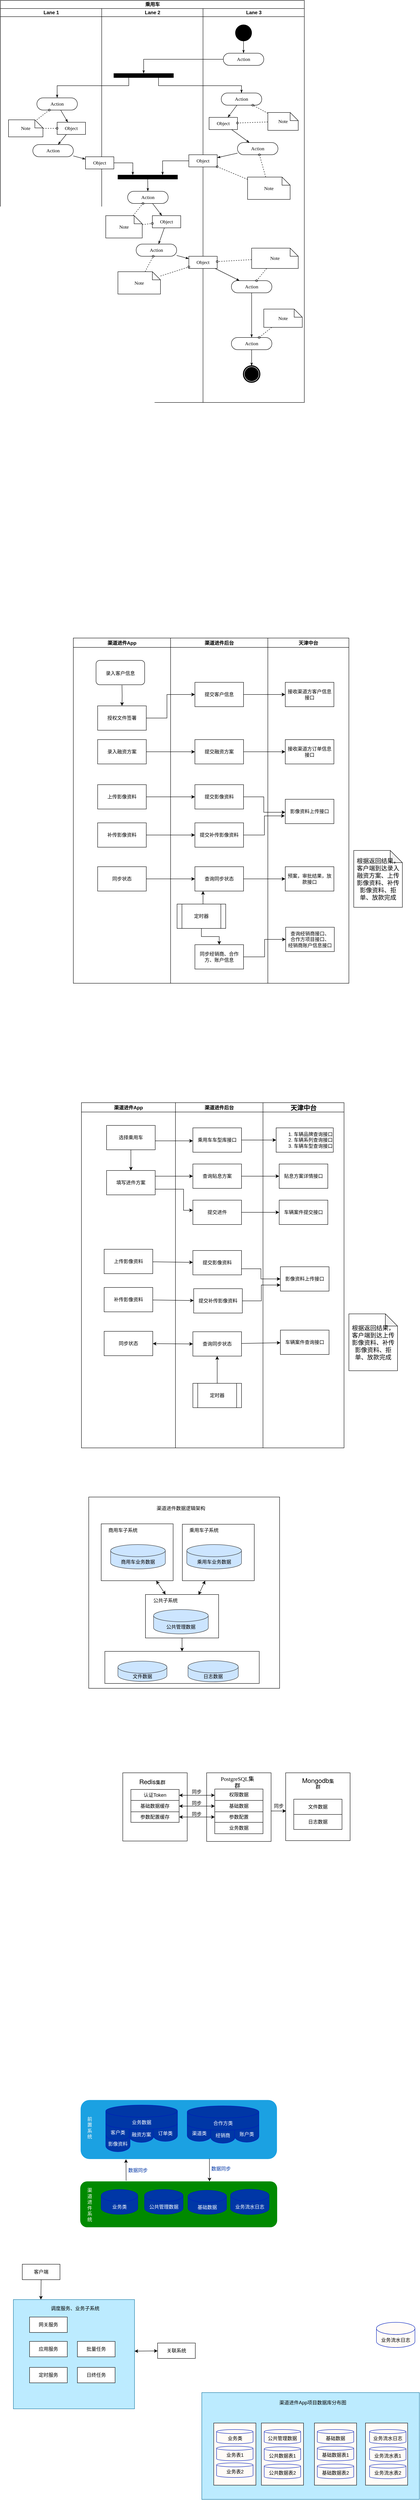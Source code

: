 <mxfile version="18.0.4" type="github">
  <diagram name="Page-1" id="0783ab3e-0a74-02c8-0abd-f7b4e66b4bec">
    <mxGraphModel dx="2622" dy="1594" grid="0" gridSize="10" guides="1" tooltips="1" connect="1" arrows="1" fold="1" page="0" pageScale="1" pageWidth="850" pageHeight="1100" background="none" math="0" shadow="0">
      <root>
        <mxCell id="0" />
        <mxCell id="1" parent="0" />
        <mxCell id="fGIOzbz2lDKWcKWGyc6j-84" value="" style="shape=ext;double=1;rounded=1;whiteSpace=wrap;html=1;fillColor=#1ba1e2;strokeColor=none;fontColor=#ffffff;" parent="1" vertex="1">
          <mxGeometry x="-672" y="4719.62" width="484.5" height="145.38" as="geometry" />
        </mxCell>
        <mxCell id="fGIOzbz2lDKWcKWGyc6j-105" value="影像资料" style="shape=cylinder3;whiteSpace=wrap;html=1;boundedLbl=1;backgroundOutline=1;size=15;fillColor=#0037A6;fontColor=#ffffff;strokeColor=#001DBC;" parent="1" vertex="1">
          <mxGeometry x="-610" y="4783" width="60" height="64" as="geometry" />
        </mxCell>
        <mxCell id="1c1d494c118603dd-1" value="乘用车" style="swimlane;html=1;childLayout=stackLayout;startSize=20;rounded=0;shadow=0;comic=0;labelBackgroundColor=none;strokeWidth=1;fontFamily=Verdana;fontSize=12;align=center;" parent="1" vertex="1">
          <mxGeometry x="-870" y="-450" width="750" height="990" as="geometry" />
        </mxCell>
        <mxCell id="1c1d494c118603dd-2" value="Lane 1" style="swimlane;html=1;startSize=20;" parent="1c1d494c118603dd-1" vertex="1">
          <mxGeometry y="20" width="250" height="970" as="geometry" />
        </mxCell>
        <mxCell id="1c1d494c118603dd-34" style="edgeStyle=none;rounded=0;html=1;labelBackgroundColor=none;startArrow=none;startFill=0;startSize=5;endArrow=classicThin;endFill=1;endSize=5;jettySize=auto;orthogonalLoop=1;strokeWidth=1;fontFamily=Verdana;fontSize=12" parent="1c1d494c118603dd-2" source="1c1d494c118603dd-6" target="1c1d494c118603dd-10" edge="1">
          <mxGeometry relative="1" as="geometry" />
        </mxCell>
        <mxCell id="1c1d494c118603dd-6" value="Action" style="rounded=1;whiteSpace=wrap;html=1;shadow=0;comic=0;labelBackgroundColor=none;strokeWidth=1;fontFamily=Verdana;fontSize=12;align=center;arcSize=50;" parent="1c1d494c118603dd-2" vertex="1">
          <mxGeometry x="90" y="220" width="100" height="30" as="geometry" />
        </mxCell>
        <mxCell id="1c1d494c118603dd-7" value="Action" style="rounded=1;whiteSpace=wrap;html=1;shadow=0;comic=0;labelBackgroundColor=none;strokeWidth=1;fontFamily=Verdana;fontSize=12;align=center;arcSize=50;" parent="1c1d494c118603dd-2" vertex="1">
          <mxGeometry x="80" y="335" width="100" height="30" as="geometry" />
        </mxCell>
        <mxCell id="1c1d494c118603dd-35" style="edgeStyle=none;rounded=0;html=1;labelBackgroundColor=none;startArrow=none;startFill=0;startSize=5;endArrow=classicThin;endFill=1;endSize=5;jettySize=auto;orthogonalLoop=1;strokeWidth=1;fontFamily=Verdana;fontSize=12" parent="1c1d494c118603dd-2" source="1c1d494c118603dd-10" target="1c1d494c118603dd-7" edge="1">
          <mxGeometry relative="1" as="geometry" />
        </mxCell>
        <mxCell id="1c1d494c118603dd-10" value="Object" style="rounded=0;whiteSpace=wrap;html=1;shadow=0;comic=0;labelBackgroundColor=none;strokeWidth=1;fontFamily=Verdana;fontSize=12;align=center;arcSize=50;" parent="1c1d494c118603dd-2" vertex="1">
          <mxGeometry x="140" y="280" width="70" height="30" as="geometry" />
        </mxCell>
        <mxCell id="1c1d494c118603dd-46" style="edgeStyle=none;rounded=0;html=1;labelBackgroundColor=none;startArrow=none;startFill=0;startSize=5;endArrow=oval;endFill=0;endSize=5;jettySize=auto;orthogonalLoop=1;strokeWidth=1;fontFamily=Verdana;fontSize=12;dashed=1;" parent="1c1d494c118603dd-2" source="1c1d494c118603dd-21" target="1c1d494c118603dd-6" edge="1">
          <mxGeometry relative="1" as="geometry" />
        </mxCell>
        <mxCell id="1c1d494c118603dd-47" style="edgeStyle=none;rounded=0;html=1;dashed=1;labelBackgroundColor=none;startArrow=none;startFill=0;startSize=5;endArrow=oval;endFill=0;endSize=5;jettySize=auto;orthogonalLoop=1;strokeWidth=1;fontFamily=Verdana;fontSize=12" parent="1c1d494c118603dd-2" source="1c1d494c118603dd-21" target="1c1d494c118603dd-10" edge="1">
          <mxGeometry relative="1" as="geometry" />
        </mxCell>
        <mxCell id="1c1d494c118603dd-21" value="Note" style="shape=note;whiteSpace=wrap;html=1;rounded=0;shadow=0;comic=0;labelBackgroundColor=none;strokeWidth=1;fontFamily=Verdana;fontSize=12;align=center;size=20;" parent="1c1d494c118603dd-2" vertex="1">
          <mxGeometry x="20" y="274" width="85" height="42" as="geometry" />
        </mxCell>
        <mxCell id="1c1d494c118603dd-3" value="Lane 2" style="swimlane;html=1;startSize=20;" parent="1c1d494c118603dd-1" vertex="1">
          <mxGeometry x="250" y="20" width="250" height="970" as="geometry" />
        </mxCell>
        <mxCell id="60571a20871a0731-3" value="" style="whiteSpace=wrap;html=1;rounded=0;shadow=0;comic=0;labelBackgroundColor=none;strokeWidth=1;fillColor=#000000;fontFamily=Verdana;fontSize=12;align=center;rotation=0;" parent="1c1d494c118603dd-3" vertex="1">
          <mxGeometry x="30" y="160" width="147" height="10" as="geometry" />
        </mxCell>
        <mxCell id="1c1d494c118603dd-40" style="edgeStyle=none;rounded=0;html=1;labelBackgroundColor=none;startArrow=none;startFill=0;startSize=5;endArrow=classicThin;endFill=1;endSize=5;jettySize=auto;orthogonalLoop=1;strokeWidth=1;fontFamily=Verdana;fontSize=12" parent="1c1d494c118603dd-3" source="1c1d494c118603dd-11" target="1c1d494c118603dd-15" edge="1">
          <mxGeometry relative="1" as="geometry" />
        </mxCell>
        <mxCell id="1c1d494c118603dd-11" value="Action" style="rounded=1;whiteSpace=wrap;html=1;shadow=0;comic=0;labelBackgroundColor=none;strokeWidth=1;fontFamily=Verdana;fontSize=12;align=center;arcSize=50;" parent="1c1d494c118603dd-3" vertex="1">
          <mxGeometry x="64" y="450" width="100" height="30" as="geometry" />
        </mxCell>
        <mxCell id="1c1d494c118603dd-39" style="edgeStyle=none;rounded=0;html=1;labelBackgroundColor=none;startArrow=none;startFill=0;startSize=5;endArrow=classicThin;endFill=1;endSize=5;jettySize=auto;orthogonalLoop=1;strokeWidth=1;fontFamily=Verdana;fontSize=12" parent="1c1d494c118603dd-3" source="1c1d494c118603dd-12" target="1c1d494c118603dd-11" edge="1">
          <mxGeometry relative="1" as="geometry" />
        </mxCell>
        <mxCell id="1c1d494c118603dd-12" value="" style="whiteSpace=wrap;html=1;rounded=0;shadow=0;comic=0;labelBackgroundColor=none;strokeWidth=1;fillColor=#000000;fontFamily=Verdana;fontSize=12;align=center;rotation=0;" parent="1c1d494c118603dd-3" vertex="1">
          <mxGeometry x="40" y="410" width="147" height="10" as="geometry" />
        </mxCell>
        <mxCell id="1c1d494c118603dd-32" style="edgeStyle=orthogonalEdgeStyle;rounded=0;html=1;entryX=0.25;entryY=0;labelBackgroundColor=none;startArrow=none;startFill=0;startSize=5;endArrow=classicThin;endFill=1;endSize=5;jettySize=auto;orthogonalLoop=1;strokeWidth=1;fontFamily=Verdana;fontSize=12" parent="1c1d494c118603dd-3" source="1c1d494c118603dd-14" target="1c1d494c118603dd-12" edge="1">
          <mxGeometry relative="1" as="geometry" />
        </mxCell>
        <mxCell id="1c1d494c118603dd-14" value="Object" style="rounded=0;whiteSpace=wrap;html=1;shadow=0;comic=0;labelBackgroundColor=none;strokeWidth=1;fontFamily=Verdana;fontSize=12;align=center;arcSize=50;" parent="1c1d494c118603dd-3" vertex="1">
          <mxGeometry x="-40" y="365" width="70" height="30" as="geometry" />
        </mxCell>
        <mxCell id="1c1d494c118603dd-41" style="edgeStyle=none;rounded=0;html=1;labelBackgroundColor=none;startArrow=none;startFill=0;startSize=5;endArrow=classicThin;endFill=1;endSize=5;jettySize=auto;orthogonalLoop=1;strokeWidth=1;fontFamily=Verdana;fontSize=12" parent="1c1d494c118603dd-3" source="1c1d494c118603dd-15" target="1c1d494c118603dd-16" edge="1">
          <mxGeometry relative="1" as="geometry" />
        </mxCell>
        <mxCell id="1c1d494c118603dd-15" value="Object" style="rounded=0;whiteSpace=wrap;html=1;shadow=0;comic=0;labelBackgroundColor=none;strokeWidth=1;fontFamily=Verdana;fontSize=12;align=center;arcSize=50;" parent="1c1d494c118603dd-3" vertex="1">
          <mxGeometry x="125" y="510" width="70" height="30" as="geometry" />
        </mxCell>
        <mxCell id="1c1d494c118603dd-16" value="Action" style="rounded=1;whiteSpace=wrap;html=1;shadow=0;comic=0;labelBackgroundColor=none;strokeWidth=1;fontFamily=Verdana;fontSize=12;align=center;arcSize=50;" parent="1c1d494c118603dd-3" vertex="1">
          <mxGeometry x="85" y="580" width="100" height="30" as="geometry" />
        </mxCell>
        <mxCell id="1c1d494c118603dd-52" style="edgeStyle=none;rounded=0;html=1;dashed=1;labelBackgroundColor=none;startArrow=none;startFill=0;startSize=5;endArrow=oval;endFill=0;endSize=5;jettySize=auto;orthogonalLoop=1;strokeWidth=1;fontFamily=Verdana;fontSize=12" parent="1c1d494c118603dd-3" source="1c1d494c118603dd-23" target="1c1d494c118603dd-11" edge="1">
          <mxGeometry relative="1" as="geometry" />
        </mxCell>
        <mxCell id="1c1d494c118603dd-53" style="edgeStyle=none;rounded=0;html=1;dashed=1;labelBackgroundColor=none;startArrow=none;startFill=0;startSize=5;endArrow=oval;endFill=0;endSize=5;jettySize=auto;orthogonalLoop=1;strokeWidth=1;fontFamily=Verdana;fontSize=12" parent="1c1d494c118603dd-3" source="1c1d494c118603dd-23" target="1c1d494c118603dd-15" edge="1">
          <mxGeometry relative="1" as="geometry" />
        </mxCell>
        <mxCell id="1c1d494c118603dd-23" value="Note" style="shape=note;whiteSpace=wrap;html=1;rounded=0;shadow=0;comic=0;labelBackgroundColor=none;strokeWidth=1;fontFamily=Verdana;fontSize=12;align=center;size=20;" parent="1c1d494c118603dd-3" vertex="1">
          <mxGeometry x="10" y="510" width="90" height="55" as="geometry" />
        </mxCell>
        <mxCell id="1c1d494c118603dd-54" style="edgeStyle=none;rounded=0;html=1;dashed=1;labelBackgroundColor=none;startArrow=none;startFill=0;startSize=5;endArrow=oval;endFill=0;endSize=5;jettySize=auto;orthogonalLoop=1;strokeWidth=1;fontFamily=Verdana;fontSize=12" parent="1c1d494c118603dd-3" source="1c1d494c118603dd-24" target="1c1d494c118603dd-16" edge="1">
          <mxGeometry relative="1" as="geometry" />
        </mxCell>
        <mxCell id="1c1d494c118603dd-24" value="Note" style="shape=note;whiteSpace=wrap;html=1;rounded=0;shadow=0;comic=0;labelBackgroundColor=none;strokeWidth=1;fontFamily=Verdana;fontSize=12;align=center;size=20;" parent="1c1d494c118603dd-3" vertex="1">
          <mxGeometry x="40" y="648" width="105" height="55" as="geometry" />
        </mxCell>
        <mxCell id="1c1d494c118603dd-4" value="Lane 3" style="swimlane;html=1;startSize=20;" parent="1c1d494c118603dd-1" vertex="1">
          <mxGeometry x="500" y="20" width="250" height="970" as="geometry" />
        </mxCell>
        <mxCell id="1c1d494c118603dd-27" style="edgeStyle=orthogonalEdgeStyle;rounded=0;html=1;labelBackgroundColor=none;startArrow=none;startFill=0;startSize=5;endArrow=classicThin;endFill=1;endSize=5;jettySize=auto;orthogonalLoop=1;strokeWidth=1;fontFamily=Verdana;fontSize=12" parent="1c1d494c118603dd-4" source="60571a20871a0731-4" target="60571a20871a0731-8" edge="1">
          <mxGeometry relative="1" as="geometry" />
        </mxCell>
        <mxCell id="60571a20871a0731-4" value="" style="ellipse;whiteSpace=wrap;html=1;rounded=0;shadow=0;comic=0;labelBackgroundColor=none;strokeWidth=1;fillColor=#000000;fontFamily=Verdana;fontSize=12;align=center;" parent="1c1d494c118603dd-4" vertex="1">
          <mxGeometry x="80" y="40" width="40" height="40" as="geometry" />
        </mxCell>
        <mxCell id="60571a20871a0731-8" value="Action" style="rounded=1;whiteSpace=wrap;html=1;shadow=0;comic=0;labelBackgroundColor=none;strokeWidth=1;fontFamily=Verdana;fontSize=12;align=center;arcSize=50;" parent="1c1d494c118603dd-4" vertex="1">
          <mxGeometry x="50" y="110" width="100" height="30" as="geometry" />
        </mxCell>
        <mxCell id="1c1d494c118603dd-33" style="rounded=0;html=1;labelBackgroundColor=none;startArrow=none;startFill=0;startSize=5;endArrow=classicThin;endFill=1;endSize=5;jettySize=auto;orthogonalLoop=1;strokeWidth=1;fontFamily=Verdana;fontSize=12" parent="1c1d494c118603dd-4" source="1c1d494c118603dd-5" target="1c1d494c118603dd-9" edge="1">
          <mxGeometry relative="1" as="geometry" />
        </mxCell>
        <mxCell id="1c1d494c118603dd-5" value="Action" style="rounded=1;whiteSpace=wrap;html=1;shadow=0;comic=0;labelBackgroundColor=none;strokeWidth=1;fontFamily=Verdana;fontSize=12;align=center;arcSize=50;" parent="1c1d494c118603dd-4" vertex="1">
          <mxGeometry x="45" y="208" width="100" height="30" as="geometry" />
        </mxCell>
        <mxCell id="1c1d494c118603dd-38" style="edgeStyle=none;rounded=0;html=1;labelBackgroundColor=none;startArrow=none;startFill=0;startSize=5;endArrow=classicThin;endFill=1;endSize=5;jettySize=auto;orthogonalLoop=1;strokeWidth=1;fontFamily=Verdana;fontSize=12" parent="1c1d494c118603dd-4" source="1c1d494c118603dd-8" target="1c1d494c118603dd-13" edge="1">
          <mxGeometry relative="1" as="geometry" />
        </mxCell>
        <mxCell id="1c1d494c118603dd-8" value="Action" style="rounded=1;whiteSpace=wrap;html=1;shadow=0;comic=0;labelBackgroundColor=none;strokeWidth=1;fontFamily=Verdana;fontSize=12;align=center;arcSize=50;" parent="1c1d494c118603dd-4" vertex="1">
          <mxGeometry x="85" y="330" width="100" height="30" as="geometry" />
        </mxCell>
        <mxCell id="1c1d494c118603dd-37" style="edgeStyle=none;rounded=0;html=1;labelBackgroundColor=none;startArrow=none;startFill=0;startSize=5;endArrow=classicThin;endFill=1;endSize=5;jettySize=auto;orthogonalLoop=1;strokeWidth=1;fontFamily=Verdana;fontSize=12" parent="1c1d494c118603dd-4" source="1c1d494c118603dd-9" target="1c1d494c118603dd-8" edge="1">
          <mxGeometry relative="1" as="geometry" />
        </mxCell>
        <mxCell id="1c1d494c118603dd-9" value="Object" style="rounded=0;whiteSpace=wrap;html=1;shadow=0;comic=0;labelBackgroundColor=none;strokeWidth=1;fontFamily=Verdana;fontSize=12;align=center;arcSize=50;" parent="1c1d494c118603dd-4" vertex="1">
          <mxGeometry x="15" y="268" width="70" height="30" as="geometry" />
        </mxCell>
        <mxCell id="1c1d494c118603dd-13" value="Object" style="rounded=0;whiteSpace=wrap;html=1;shadow=0;comic=0;labelBackgroundColor=none;strokeWidth=1;fontFamily=Verdana;fontSize=12;align=center;arcSize=50;" parent="1c1d494c118603dd-4" vertex="1">
          <mxGeometry x="-35" y="360" width="70" height="30" as="geometry" />
        </mxCell>
        <mxCell id="1c1d494c118603dd-43" style="edgeStyle=none;rounded=0;html=1;labelBackgroundColor=none;startArrow=none;startFill=0;startSize=5;endArrow=classicThin;endFill=1;endSize=5;jettySize=auto;orthogonalLoop=1;strokeWidth=1;fontFamily=Verdana;fontSize=12" parent="1c1d494c118603dd-4" source="1c1d494c118603dd-17" target="1c1d494c118603dd-18" edge="1">
          <mxGeometry relative="1" as="geometry" />
        </mxCell>
        <mxCell id="1c1d494c118603dd-17" value="Object" style="rounded=0;whiteSpace=wrap;html=1;shadow=0;comic=0;labelBackgroundColor=none;strokeWidth=1;fontFamily=Verdana;fontSize=12;align=center;arcSize=50;" parent="1c1d494c118603dd-4" vertex="1">
          <mxGeometry x="-35" y="610" width="70" height="30" as="geometry" />
        </mxCell>
        <mxCell id="1c1d494c118603dd-44" style="edgeStyle=none;rounded=0;html=1;labelBackgroundColor=none;startArrow=none;startFill=0;startSize=5;endArrow=classicThin;endFill=1;endSize=5;jettySize=auto;orthogonalLoop=1;strokeWidth=1;fontFamily=Verdana;fontSize=12" parent="1c1d494c118603dd-4" source="1c1d494c118603dd-18" target="1c1d494c118603dd-19" edge="1">
          <mxGeometry relative="1" as="geometry" />
        </mxCell>
        <mxCell id="1c1d494c118603dd-18" value="Action" style="rounded=1;whiteSpace=wrap;html=1;shadow=0;comic=0;labelBackgroundColor=none;strokeWidth=1;fontFamily=Verdana;fontSize=12;align=center;arcSize=50;" parent="1c1d494c118603dd-4" vertex="1">
          <mxGeometry x="70" y="670" width="100" height="30" as="geometry" />
        </mxCell>
        <mxCell id="1c1d494c118603dd-45" style="edgeStyle=none;rounded=0;html=1;labelBackgroundColor=none;startArrow=none;startFill=0;startSize=5;endArrow=classicThin;endFill=1;endSize=5;jettySize=auto;orthogonalLoop=1;strokeWidth=1;fontFamily=Verdana;fontSize=12" parent="1c1d494c118603dd-4" source="1c1d494c118603dd-19" target="60571a20871a0731-5" edge="1">
          <mxGeometry relative="1" as="geometry" />
        </mxCell>
        <mxCell id="1c1d494c118603dd-19" value="Action" style="rounded=1;whiteSpace=wrap;html=1;shadow=0;comic=0;labelBackgroundColor=none;strokeWidth=1;fontFamily=Verdana;fontSize=12;align=center;arcSize=50;" parent="1c1d494c118603dd-4" vertex="1">
          <mxGeometry x="70" y="810" width="100" height="30" as="geometry" />
        </mxCell>
        <mxCell id="60571a20871a0731-5" value="" style="shape=mxgraph.bpmn.shape;html=1;verticalLabelPosition=bottom;labelBackgroundColor=#ffffff;verticalAlign=top;perimeter=ellipsePerimeter;outline=end;symbol=terminate;rounded=0;shadow=0;comic=0;strokeWidth=1;fontFamily=Verdana;fontSize=12;align=center;" parent="1c1d494c118603dd-4" vertex="1">
          <mxGeometry x="100" y="880" width="40" height="40" as="geometry" />
        </mxCell>
        <mxCell id="1c1d494c118603dd-48" style="edgeStyle=none;rounded=0;html=1;dashed=1;labelBackgroundColor=none;startArrow=none;startFill=0;startSize=5;endArrow=oval;endFill=0;endSize=5;jettySize=auto;orthogonalLoop=1;strokeWidth=1;fontFamily=Verdana;fontSize=12" parent="1c1d494c118603dd-4" source="1c1d494c118603dd-20" target="1c1d494c118603dd-5" edge="1">
          <mxGeometry relative="1" as="geometry" />
        </mxCell>
        <mxCell id="1c1d494c118603dd-49" style="edgeStyle=none;rounded=0;html=1;dashed=1;labelBackgroundColor=none;startArrow=none;startFill=0;startSize=5;endArrow=oval;endFill=0;endSize=5;jettySize=auto;orthogonalLoop=1;strokeWidth=1;fontFamily=Verdana;fontSize=12" parent="1c1d494c118603dd-4" source="1c1d494c118603dd-20" target="1c1d494c118603dd-9" edge="1">
          <mxGeometry relative="1" as="geometry" />
        </mxCell>
        <mxCell id="1c1d494c118603dd-20" value="Note" style="shape=note;whiteSpace=wrap;html=1;rounded=0;shadow=0;comic=0;labelBackgroundColor=none;strokeWidth=1;fontFamily=Verdana;fontSize=12;align=center;size=20;" parent="1c1d494c118603dd-4" vertex="1">
          <mxGeometry x="160" y="256" width="75" height="44" as="geometry" />
        </mxCell>
        <mxCell id="1c1d494c118603dd-50" style="edgeStyle=none;rounded=0;html=1;dashed=1;labelBackgroundColor=none;startArrow=none;startFill=0;startSize=5;endArrow=oval;endFill=0;endSize=5;jettySize=auto;orthogonalLoop=1;strokeWidth=1;fontFamily=Verdana;fontSize=12" parent="1c1d494c118603dd-4" source="1c1d494c118603dd-22" target="1c1d494c118603dd-8" edge="1">
          <mxGeometry relative="1" as="geometry" />
        </mxCell>
        <mxCell id="1c1d494c118603dd-51" style="edgeStyle=none;rounded=0;html=1;dashed=1;labelBackgroundColor=none;startArrow=none;startFill=0;startSize=5;endArrow=oval;endFill=0;endSize=5;jettySize=auto;orthogonalLoop=1;strokeWidth=1;fontFamily=Verdana;fontSize=12" parent="1c1d494c118603dd-4" source="1c1d494c118603dd-22" target="1c1d494c118603dd-13" edge="1">
          <mxGeometry relative="1" as="geometry" />
        </mxCell>
        <mxCell id="1c1d494c118603dd-22" value="Note" style="shape=note;whiteSpace=wrap;html=1;rounded=0;shadow=0;comic=0;labelBackgroundColor=none;strokeWidth=1;fontFamily=Verdana;fontSize=12;align=center;size=20;" parent="1c1d494c118603dd-4" vertex="1">
          <mxGeometry x="110" y="415" width="105" height="55" as="geometry" />
        </mxCell>
        <mxCell id="1c1d494c118603dd-56" style="edgeStyle=none;rounded=0;html=1;dashed=1;labelBackgroundColor=none;startArrow=none;startFill=0;startSize=5;endArrow=oval;endFill=0;endSize=5;jettySize=auto;orthogonalLoop=1;strokeWidth=1;fontFamily=Verdana;fontSize=12" parent="1c1d494c118603dd-4" source="1c1d494c118603dd-25" target="1c1d494c118603dd-18" edge="1">
          <mxGeometry relative="1" as="geometry" />
        </mxCell>
        <mxCell id="1c1d494c118603dd-57" style="edgeStyle=none;rounded=0;html=1;dashed=1;labelBackgroundColor=none;startArrow=none;startFill=0;startSize=5;endArrow=oval;endFill=0;endSize=5;jettySize=auto;orthogonalLoop=1;strokeWidth=1;fontFamily=Verdana;fontSize=12" parent="1c1d494c118603dd-4" source="1c1d494c118603dd-25" target="1c1d494c118603dd-17" edge="1">
          <mxGeometry relative="1" as="geometry" />
        </mxCell>
        <mxCell id="1c1d494c118603dd-25" value="Note" style="shape=note;whiteSpace=wrap;html=1;rounded=0;shadow=0;comic=0;labelBackgroundColor=none;strokeWidth=1;fontFamily=Verdana;fontSize=12;align=center;size=20;" parent="1c1d494c118603dd-4" vertex="1">
          <mxGeometry x="120" y="590" width="115" height="50" as="geometry" />
        </mxCell>
        <mxCell id="1c1d494c118603dd-58" style="edgeStyle=none;rounded=0;html=1;dashed=1;labelBackgroundColor=none;startArrow=none;startFill=0;startSize=5;endArrow=oval;endFill=0;endSize=5;jettySize=auto;orthogonalLoop=1;strokeWidth=1;fontFamily=Verdana;fontSize=12" parent="1c1d494c118603dd-4" source="1c1d494c118603dd-26" target="1c1d494c118603dd-19" edge="1">
          <mxGeometry relative="1" as="geometry" />
        </mxCell>
        <mxCell id="1c1d494c118603dd-26" value="Note" style="shape=note;whiteSpace=wrap;html=1;rounded=0;shadow=0;comic=0;labelBackgroundColor=none;strokeWidth=1;fontFamily=Verdana;fontSize=12;align=center;size=20;" parent="1c1d494c118603dd-4" vertex="1">
          <mxGeometry x="150" y="740" width="95" height="45" as="geometry" />
        </mxCell>
        <mxCell id="1c1d494c118603dd-28" style="edgeStyle=orthogonalEdgeStyle;rounded=0;html=1;entryX=0.5;entryY=0;labelBackgroundColor=none;startArrow=none;startFill=0;startSize=5;endArrow=classicThin;endFill=1;endSize=5;jettySize=auto;orthogonalLoop=1;strokeWidth=1;fontFamily=Verdana;fontSize=12" parent="1c1d494c118603dd-1" source="60571a20871a0731-8" target="60571a20871a0731-3" edge="1">
          <mxGeometry relative="1" as="geometry">
            <Array as="points">
              <mxPoint x="354" y="145" />
            </Array>
          </mxGeometry>
        </mxCell>
        <mxCell id="1c1d494c118603dd-29" style="edgeStyle=orthogonalEdgeStyle;rounded=0;html=1;exitX=0.75;exitY=1;labelBackgroundColor=none;startArrow=none;startFill=0;startSize=5;endArrow=classicThin;endFill=1;endSize=5;jettySize=auto;orthogonalLoop=1;strokeWidth=1;fontFamily=Verdana;fontSize=12" parent="1c1d494c118603dd-1" source="60571a20871a0731-3" target="1c1d494c118603dd-5" edge="1">
          <mxGeometry relative="1" as="geometry">
            <Array as="points">
              <mxPoint x="390" y="210" />
              <mxPoint x="595" y="210" />
            </Array>
          </mxGeometry>
        </mxCell>
        <mxCell id="1c1d494c118603dd-30" style="edgeStyle=orthogonalEdgeStyle;rounded=0;html=1;exitX=0.25;exitY=1;entryX=0.5;entryY=0;labelBackgroundColor=none;startArrow=none;startFill=0;startSize=5;endArrow=classicThin;endFill=1;endSize=5;jettySize=auto;orthogonalLoop=1;strokeWidth=1;fontFamily=Verdana;fontSize=12" parent="1c1d494c118603dd-1" source="60571a20871a0731-3" target="1c1d494c118603dd-6" edge="1">
          <mxGeometry relative="1" as="geometry">
            <Array as="points">
              <mxPoint x="317" y="210" />
              <mxPoint x="140" y="210" />
            </Array>
          </mxGeometry>
        </mxCell>
        <mxCell id="1c1d494c118603dd-31" style="edgeStyle=orthogonalEdgeStyle;rounded=0;html=1;entryX=0.75;entryY=0;labelBackgroundColor=none;startArrow=none;startFill=0;startSize=5;endArrow=classicThin;endFill=1;endSize=5;jettySize=auto;orthogonalLoop=1;strokeWidth=1;fontFamily=Verdana;fontSize=12" parent="1c1d494c118603dd-1" source="1c1d494c118603dd-13" target="1c1d494c118603dd-12" edge="1">
          <mxGeometry relative="1" as="geometry" />
        </mxCell>
        <mxCell id="1c1d494c118603dd-36" style="edgeStyle=none;rounded=0;html=1;labelBackgroundColor=none;startArrow=none;startFill=0;startSize=5;endArrow=classicThin;endFill=1;endSize=5;jettySize=auto;orthogonalLoop=1;strokeWidth=1;fontFamily=Verdana;fontSize=12" parent="1c1d494c118603dd-1" source="1c1d494c118603dd-7" target="1c1d494c118603dd-14" edge="1">
          <mxGeometry relative="1" as="geometry" />
        </mxCell>
        <mxCell id="1c1d494c118603dd-42" style="edgeStyle=none;rounded=0;html=1;labelBackgroundColor=none;startArrow=none;startFill=0;startSize=5;endArrow=classicThin;endFill=1;endSize=5;jettySize=auto;orthogonalLoop=1;strokeWidth=1;fontFamily=Verdana;fontSize=12" parent="1c1d494c118603dd-1" source="1c1d494c118603dd-16" target="1c1d494c118603dd-17" edge="1">
          <mxGeometry relative="1" as="geometry" />
        </mxCell>
        <mxCell id="1c1d494c118603dd-55" style="edgeStyle=none;rounded=0;html=1;dashed=1;labelBackgroundColor=none;startArrow=none;startFill=0;startSize=5;endArrow=oval;endFill=0;endSize=5;jettySize=auto;orthogonalLoop=1;strokeWidth=1;fontFamily=Verdana;fontSize=12" parent="1c1d494c118603dd-1" source="1c1d494c118603dd-24" target="1c1d494c118603dd-17" edge="1">
          <mxGeometry relative="1" as="geometry" />
        </mxCell>
        <mxCell id="gU0W0a0gaiFxxWFm-yPo-1" value="渠道进件App" style="swimlane;" parent="1" vertex="1">
          <mxGeometry x="-690" y="1120" width="240" height="850" as="geometry" />
        </mxCell>
        <mxCell id="gU0W0a0gaiFxxWFm-yPo-12" value="" style="edgeStyle=orthogonalEdgeStyle;rounded=0;orthogonalLoop=1;jettySize=auto;html=1;" parent="gU0W0a0gaiFxxWFm-yPo-1" target="gU0W0a0gaiFxxWFm-yPo-11" edge="1">
          <mxGeometry relative="1" as="geometry">
            <mxPoint x="120" y="116" as="sourcePoint" />
          </mxGeometry>
        </mxCell>
        <mxCell id="gU0W0a0gaiFxxWFm-yPo-11" value="授权文件签署" style="rounded=0;whiteSpace=wrap;html=1;" parent="gU0W0a0gaiFxxWFm-yPo-1" vertex="1">
          <mxGeometry x="60" y="167" width="120" height="60" as="geometry" />
        </mxCell>
        <mxCell id="gU0W0a0gaiFxxWFm-yPo-20" value="同步状态" style="rounded=0;whiteSpace=wrap;html=1;" parent="gU0W0a0gaiFxxWFm-yPo-1" vertex="1">
          <mxGeometry x="60" y="563" width="120" height="60" as="geometry" />
        </mxCell>
        <mxCell id="gU0W0a0gaiFxxWFm-yPo-26" value="录入融资方案" style="rounded=0;whiteSpace=wrap;html=1;" parent="gU0W0a0gaiFxxWFm-yPo-1" vertex="1">
          <mxGeometry x="60" y="250" width="120" height="60" as="geometry" />
        </mxCell>
        <mxCell id="gU0W0a0gaiFxxWFm-yPo-31" value="上传影像资料" style="rounded=0;whiteSpace=wrap;html=1;" parent="gU0W0a0gaiFxxWFm-yPo-1" vertex="1">
          <mxGeometry x="60" y="361" width="120" height="60" as="geometry" />
        </mxCell>
        <mxCell id="gU0W0a0gaiFxxWFm-yPo-37" value="补传影像资料" style="rounded=0;whiteSpace=wrap;html=1;" parent="gU0W0a0gaiFxxWFm-yPo-1" vertex="1">
          <mxGeometry x="60" y="455" width="120" height="60" as="geometry" />
        </mxCell>
        <mxCell id="gU0W0a0gaiFxxWFm-yPo-67" value="&lt;span style=&quot;font-size: 12px;&quot;&gt;录入客户信息&lt;/span&gt;" style="rounded=1;whiteSpace=wrap;html=1;fontSize=15;" parent="gU0W0a0gaiFxxWFm-yPo-1" vertex="1">
          <mxGeometry x="56" y="55" width="120" height="60" as="geometry" />
        </mxCell>
        <mxCell id="gU0W0a0gaiFxxWFm-yPo-5" value="天津中台" style="swimlane;verticalAlign=middle;fontSize=12;" parent="1" vertex="1">
          <mxGeometry x="-210" y="1120" width="200" height="850" as="geometry" />
        </mxCell>
        <mxCell id="gU0W0a0gaiFxxWFm-yPo-15" value="接收渠道方客户信息接口" style="rounded=0;whiteSpace=wrap;html=1;" parent="gU0W0a0gaiFxxWFm-yPo-5" vertex="1">
          <mxGeometry x="43" y="109" width="120" height="60" as="geometry" />
        </mxCell>
        <mxCell id="gU0W0a0gaiFxxWFm-yPo-18" value="预案，审批结果，放款接口" style="whiteSpace=wrap;html=1;" parent="gU0W0a0gaiFxxWFm-yPo-5" vertex="1">
          <mxGeometry x="43" y="563" width="120" height="60" as="geometry" />
        </mxCell>
        <mxCell id="gU0W0a0gaiFxxWFm-yPo-29" value="接收渠道方订单信息接口" style="rounded=0;whiteSpace=wrap;html=1;" parent="gU0W0a0gaiFxxWFm-yPo-5" vertex="1">
          <mxGeometry x="43" y="250" width="120" height="60" as="geometry" />
        </mxCell>
        <mxCell id="gU0W0a0gaiFxxWFm-yPo-34" value="影像资料上传接口" style="rounded=0;whiteSpace=wrap;html=1;" parent="gU0W0a0gaiFxxWFm-yPo-5" vertex="1">
          <mxGeometry x="43" y="397" width="120" height="60" as="geometry" />
        </mxCell>
        <mxCell id="gU0W0a0gaiFxxWFm-yPo-3" value="渠道进件后台" style="swimlane;startSize=23;" parent="1" vertex="1">
          <mxGeometry x="-450" y="1120" width="240" height="850" as="geometry" />
        </mxCell>
        <mxCell id="gU0W0a0gaiFxxWFm-yPo-13" value="提交客户信息" style="rounded=0;whiteSpace=wrap;html=1;" parent="gU0W0a0gaiFxxWFm-yPo-3" vertex="1">
          <mxGeometry x="60" y="109" width="120" height="60" as="geometry" />
        </mxCell>
        <mxCell id="gI9XP9p-4YF3_r4ZpEHV-15" value="" style="edgeStyle=orthogonalEdgeStyle;rounded=0;orthogonalLoop=1;jettySize=auto;html=1;fontSize=15;" parent="gU0W0a0gaiFxxWFm-yPo-3" source="gU0W0a0gaiFxxWFm-yPo-17" target="gI9XP9p-4YF3_r4ZpEHV-14" edge="1">
          <mxGeometry relative="1" as="geometry" />
        </mxCell>
        <mxCell id="gU0W0a0gaiFxxWFm-yPo-17" value="定时器" style="shape=process;whiteSpace=wrap;html=1;backgroundOutline=1;" parent="gU0W0a0gaiFxxWFm-yPo-3" vertex="1">
          <mxGeometry x="16" y="655" width="120" height="60" as="geometry" />
        </mxCell>
        <mxCell id="gU0W0a0gaiFxxWFm-yPo-21" value="查询同步状态" style="rounded=0;whiteSpace=wrap;html=1;" parent="gU0W0a0gaiFxxWFm-yPo-3" vertex="1">
          <mxGeometry x="60" y="563" width="120" height="60" as="geometry" />
        </mxCell>
        <mxCell id="gU0W0a0gaiFxxWFm-yPo-19" value="" style="edgeStyle=orthogonalEdgeStyle;rounded=0;orthogonalLoop=1;jettySize=auto;html=1;" parent="gU0W0a0gaiFxxWFm-yPo-3" source="gU0W0a0gaiFxxWFm-yPo-17" target="gU0W0a0gaiFxxWFm-yPo-21" edge="1">
          <mxGeometry relative="1" as="geometry">
            <mxPoint x="260" y="570" as="targetPoint" />
            <Array as="points">
              <mxPoint x="80" y="641" />
              <mxPoint x="80" y="641" />
            </Array>
          </mxGeometry>
        </mxCell>
        <mxCell id="gU0W0a0gaiFxxWFm-yPo-27" value="提交融资方案" style="rounded=0;whiteSpace=wrap;html=1;" parent="gU0W0a0gaiFxxWFm-yPo-3" vertex="1">
          <mxGeometry x="60" y="250" width="120" height="60" as="geometry" />
        </mxCell>
        <mxCell id="gU0W0a0gaiFxxWFm-yPo-32" value="提交影像资料" style="rounded=0;whiteSpace=wrap;html=1;" parent="gU0W0a0gaiFxxWFm-yPo-3" vertex="1">
          <mxGeometry x="60" y="361" width="120" height="60" as="geometry" />
        </mxCell>
        <mxCell id="gU0W0a0gaiFxxWFm-yPo-38" value="提交补传影像资料" style="rounded=0;whiteSpace=wrap;html=1;" parent="gU0W0a0gaiFxxWFm-yPo-3" vertex="1">
          <mxGeometry x="60" y="455" width="120" height="60" as="geometry" />
        </mxCell>
        <mxCell id="gI9XP9p-4YF3_r4ZpEHV-28" value="" style="edgeStyle=orthogonalEdgeStyle;rounded=0;orthogonalLoop=1;jettySize=auto;html=1;fontSize=12;" parent="gU0W0a0gaiFxxWFm-yPo-3" source="gI9XP9p-4YF3_r4ZpEHV-14" target="gI9XP9p-4YF3_r4ZpEHV-27" edge="1">
          <mxGeometry relative="1" as="geometry" />
        </mxCell>
        <mxCell id="gI9XP9p-4YF3_r4ZpEHV-14" value="同步经销商、合作方、账户信息" style="whiteSpace=wrap;html=1;" parent="gU0W0a0gaiFxxWFm-yPo-3" vertex="1">
          <mxGeometry x="60" y="755" width="120" height="60" as="geometry" />
        </mxCell>
        <mxCell id="gI9XP9p-4YF3_r4ZpEHV-27" value="查询经销商接口、&lt;br&gt;合作方项目接口、&lt;br&gt;经销商账户信息接口" style="whiteSpace=wrap;html=1;" parent="gU0W0a0gaiFxxWFm-yPo-3" vertex="1">
          <mxGeometry x="284" y="712" width="120" height="60" as="geometry" />
        </mxCell>
        <mxCell id="gU0W0a0gaiFxxWFm-yPo-14" value="" style="edgeStyle=orthogonalEdgeStyle;rounded=0;orthogonalLoop=1;jettySize=auto;html=1;" parent="1" source="gU0W0a0gaiFxxWFm-yPo-11" target="gU0W0a0gaiFxxWFm-yPo-13" edge="1">
          <mxGeometry relative="1" as="geometry">
            <Array as="points">
              <mxPoint x="-459" y="1317" />
              <mxPoint x="-459" y="1259" />
            </Array>
          </mxGeometry>
        </mxCell>
        <mxCell id="gU0W0a0gaiFxxWFm-yPo-16" value="" style="edgeStyle=orthogonalEdgeStyle;rounded=0;orthogonalLoop=1;jettySize=auto;html=1;" parent="1" source="gU0W0a0gaiFxxWFm-yPo-13" target="gU0W0a0gaiFxxWFm-yPo-15" edge="1">
          <mxGeometry relative="1" as="geometry" />
        </mxCell>
        <mxCell id="gU0W0a0gaiFxxWFm-yPo-22" value="" style="edgeStyle=orthogonalEdgeStyle;rounded=0;orthogonalLoop=1;jettySize=auto;html=1;" parent="1" source="gU0W0a0gaiFxxWFm-yPo-20" target="gU0W0a0gaiFxxWFm-yPo-21" edge="1">
          <mxGeometry relative="1" as="geometry" />
        </mxCell>
        <mxCell id="gU0W0a0gaiFxxWFm-yPo-24" value="" style="edgeStyle=orthogonalEdgeStyle;rounded=0;orthogonalLoop=1;jettySize=auto;html=1;" parent="1" source="gU0W0a0gaiFxxWFm-yPo-21" target="gU0W0a0gaiFxxWFm-yPo-18" edge="1">
          <mxGeometry relative="1" as="geometry">
            <mxPoint x="-30.0" y="1430" as="targetPoint" />
          </mxGeometry>
        </mxCell>
        <mxCell id="gU0W0a0gaiFxxWFm-yPo-28" value="" style="edgeStyle=orthogonalEdgeStyle;rounded=0;orthogonalLoop=1;jettySize=auto;html=1;" parent="1" source="gU0W0a0gaiFxxWFm-yPo-26" target="gU0W0a0gaiFxxWFm-yPo-27" edge="1">
          <mxGeometry relative="1" as="geometry" />
        </mxCell>
        <mxCell id="gU0W0a0gaiFxxWFm-yPo-30" value="" style="edgeStyle=orthogonalEdgeStyle;rounded=0;orthogonalLoop=1;jettySize=auto;html=1;" parent="1" source="gU0W0a0gaiFxxWFm-yPo-27" target="gU0W0a0gaiFxxWFm-yPo-29" edge="1">
          <mxGeometry relative="1" as="geometry" />
        </mxCell>
        <mxCell id="gU0W0a0gaiFxxWFm-yPo-33" value="" style="edgeStyle=orthogonalEdgeStyle;rounded=0;orthogonalLoop=1;jettySize=auto;html=1;" parent="1" source="gU0W0a0gaiFxxWFm-yPo-31" target="gU0W0a0gaiFxxWFm-yPo-32" edge="1">
          <mxGeometry relative="1" as="geometry" />
        </mxCell>
        <mxCell id="gU0W0a0gaiFxxWFm-yPo-35" value="" style="edgeStyle=orthogonalEdgeStyle;rounded=0;orthogonalLoop=1;jettySize=auto;html=1;" parent="1" source="gU0W0a0gaiFxxWFm-yPo-32" target="gU0W0a0gaiFxxWFm-yPo-34" edge="1">
          <mxGeometry relative="1" as="geometry">
            <Array as="points">
              <mxPoint x="-220" y="1511" />
              <mxPoint x="-220" y="1549" />
            </Array>
          </mxGeometry>
        </mxCell>
        <mxCell id="gU0W0a0gaiFxxWFm-yPo-39" value="" style="edgeStyle=orthogonalEdgeStyle;rounded=0;orthogonalLoop=1;jettySize=auto;html=1;" parent="1" source="gU0W0a0gaiFxxWFm-yPo-37" target="gU0W0a0gaiFxxWFm-yPo-38" edge="1">
          <mxGeometry relative="1" as="geometry" />
        </mxCell>
        <mxCell id="gU0W0a0gaiFxxWFm-yPo-41" value="" style="edgeStyle=orthogonalEdgeStyle;rounded=0;orthogonalLoop=1;jettySize=auto;html=1;entryX=-0.011;entryY=0.681;entryDx=0;entryDy=0;entryPerimeter=0;" parent="1" source="gU0W0a0gaiFxxWFm-yPo-38" target="gU0W0a0gaiFxxWFm-yPo-34" edge="1">
          <mxGeometry relative="1" as="geometry">
            <mxPoint x="70.0" y="1600" as="targetPoint" />
          </mxGeometry>
        </mxCell>
        <mxCell id="gU0W0a0gaiFxxWFm-yPo-45" value="渠道进件App" style="swimlane;" parent="1" vertex="1">
          <mxGeometry x="-670" y="2264" width="232" height="850" as="geometry" />
        </mxCell>
        <mxCell id="gU0W0a0gaiFxxWFm-yPo-46" value="" style="edgeStyle=orthogonalEdgeStyle;rounded=0;orthogonalLoop=1;jettySize=auto;html=1;" parent="gU0W0a0gaiFxxWFm-yPo-45" source="gU0W0a0gaiFxxWFm-yPo-47" target="gU0W0a0gaiFxxWFm-yPo-48" edge="1">
          <mxGeometry relative="1" as="geometry" />
        </mxCell>
        <mxCell id="gU0W0a0gaiFxxWFm-yPo-47" value="选择乘用车" style="rounded=0;whiteSpace=wrap;html=1;" parent="gU0W0a0gaiFxxWFm-yPo-45" vertex="1">
          <mxGeometry x="62" y="56" width="120" height="60" as="geometry" />
        </mxCell>
        <mxCell id="gU0W0a0gaiFxxWFm-yPo-48" value="填写进件方案" style="rounded=0;whiteSpace=wrap;html=1;" parent="gU0W0a0gaiFxxWFm-yPo-45" vertex="1">
          <mxGeometry x="62" y="167" width="120" height="60" as="geometry" />
        </mxCell>
        <mxCell id="gU0W0a0gaiFxxWFm-yPo-49" value="同步状态" style="rounded=0;whiteSpace=wrap;html=1;" parent="gU0W0a0gaiFxxWFm-yPo-45" vertex="1">
          <mxGeometry x="56" y="563" width="120" height="60" as="geometry" />
        </mxCell>
        <mxCell id="gU0W0a0gaiFxxWFm-yPo-51" value="上传影像资料" style="rounded=0;whiteSpace=wrap;html=1;" parent="gU0W0a0gaiFxxWFm-yPo-45" vertex="1">
          <mxGeometry x="56" y="361" width="120" height="60" as="geometry" />
        </mxCell>
        <mxCell id="gU0W0a0gaiFxxWFm-yPo-52" value="补传影像资料" style="rounded=0;whiteSpace=wrap;html=1;" parent="gU0W0a0gaiFxxWFm-yPo-45" vertex="1">
          <mxGeometry x="56" y="455" width="120" height="60" as="geometry" />
        </mxCell>
        <mxCell id="gU0W0a0gaiFxxWFm-yPo-53" value="天津中台" style="swimlane;verticalAlign=middle;fontSize=16;" parent="1" vertex="1">
          <mxGeometry x="-222" y="2264" width="200" height="850" as="geometry" />
        </mxCell>
        <mxCell id="gU0W0a0gaiFxxWFm-yPo-54" value="&lt;ol&gt;&lt;li&gt;&lt;span style=&quot;background-color: initial; text-align: justify;&quot;&gt;车辆品牌查询接口&lt;/span&gt;&lt;br&gt;&lt;/li&gt;&lt;li&gt;&lt;span style=&quot;background-color: initial; text-align: justify;&quot;&gt;车辆系列查询接口&lt;/span&gt;&lt;br&gt;&lt;/li&gt;&lt;li&gt;&lt;span style=&quot;background-color: initial; text-align: justify;&quot;&gt;车辆车型查询接口&lt;/span&gt;&lt;br&gt;&lt;/li&gt;&lt;/ol&gt;" style="rounded=0;whiteSpace=wrap;html=1;align=right;" parent="gU0W0a0gaiFxxWFm-yPo-53" vertex="1">
          <mxGeometry x="32.5" y="62" width="141" height="60" as="geometry" />
        </mxCell>
        <mxCell id="gU0W0a0gaiFxxWFm-yPo-55" value="车辆案件查询接口" style="whiteSpace=wrap;html=1;" parent="gU0W0a0gaiFxxWFm-yPo-53" vertex="1">
          <mxGeometry x="43" y="560" width="120" height="60" as="geometry" />
        </mxCell>
        <mxCell id="gU0W0a0gaiFxxWFm-yPo-56" value="车辆案件提交接口" style="rounded=0;whiteSpace=wrap;html=1;" parent="gU0W0a0gaiFxxWFm-yPo-53" vertex="1">
          <mxGeometry x="40" y="240" width="120" height="60" as="geometry" />
        </mxCell>
        <mxCell id="gU0W0a0gaiFxxWFm-yPo-57" value="影像资料上传接口" style="rounded=0;whiteSpace=wrap;html=1;" parent="gU0W0a0gaiFxxWFm-yPo-53" vertex="1">
          <mxGeometry x="43" y="404" width="120" height="60" as="geometry" />
        </mxCell>
        <mxCell id="gU0W0a0gaiFxxWFm-yPo-73" value="贴息方案详情接口" style="rounded=0;whiteSpace=wrap;html=1;" parent="gU0W0a0gaiFxxWFm-yPo-53" vertex="1">
          <mxGeometry x="40" y="151" width="120" height="60" as="geometry" />
        </mxCell>
        <mxCell id="gU0W0a0gaiFxxWFm-yPo-59" value="渠道进件后台" style="swimlane;" parent="1" vertex="1">
          <mxGeometry x="-438" y="2264" width="216" height="850" as="geometry" />
        </mxCell>
        <mxCell id="gU0W0a0gaiFxxWFm-yPo-60" value="查询贴息方案" style="rounded=0;whiteSpace=wrap;html=1;" parent="gU0W0a0gaiFxxWFm-yPo-59" vertex="1">
          <mxGeometry x="43" y="151" width="120" height="60" as="geometry" />
        </mxCell>
        <mxCell id="gU0W0a0gaiFxxWFm-yPo-61" value="定时器" style="shape=process;whiteSpace=wrap;html=1;backgroundOutline=1;" parent="gU0W0a0gaiFxxWFm-yPo-59" vertex="1">
          <mxGeometry x="43" y="691" width="120" height="60" as="geometry" />
        </mxCell>
        <mxCell id="gU0W0a0gaiFxxWFm-yPo-62" value="查询同步状态" style="rounded=0;whiteSpace=wrap;html=1;" parent="gU0W0a0gaiFxxWFm-yPo-59" vertex="1">
          <mxGeometry x="43" y="564" width="120" height="60" as="geometry" />
        </mxCell>
        <mxCell id="gU0W0a0gaiFxxWFm-yPo-63" value="" style="edgeStyle=orthogonalEdgeStyle;rounded=0;orthogonalLoop=1;jettySize=auto;html=1;" parent="gU0W0a0gaiFxxWFm-yPo-59" source="gU0W0a0gaiFxxWFm-yPo-61" target="gU0W0a0gaiFxxWFm-yPo-62" edge="1">
          <mxGeometry relative="1" as="geometry">
            <mxPoint x="260" y="570" as="targetPoint" />
            <Array as="points">
              <mxPoint x="123" y="711" />
            </Array>
          </mxGeometry>
        </mxCell>
        <mxCell id="gU0W0a0gaiFxxWFm-yPo-64" value="提交进件" style="rounded=0;whiteSpace=wrap;html=1;" parent="gU0W0a0gaiFxxWFm-yPo-59" vertex="1">
          <mxGeometry x="43" y="240" width="120" height="60" as="geometry" />
        </mxCell>
        <mxCell id="gU0W0a0gaiFxxWFm-yPo-65" value="提交影像资料" style="rounded=0;whiteSpace=wrap;html=1;" parent="gU0W0a0gaiFxxWFm-yPo-59" vertex="1">
          <mxGeometry x="43" y="364" width="120" height="60" as="geometry" />
        </mxCell>
        <mxCell id="gU0W0a0gaiFxxWFm-yPo-66" value="提交补传影像资料" style="rounded=0;whiteSpace=wrap;html=1;" parent="gU0W0a0gaiFxxWFm-yPo-59" vertex="1">
          <mxGeometry x="45" y="458" width="120" height="60" as="geometry" />
        </mxCell>
        <mxCell id="gU0W0a0gaiFxxWFm-yPo-68" value="乘用车车型库接口" style="rounded=0;whiteSpace=wrap;html=1;" parent="gU0W0a0gaiFxxWFm-yPo-59" vertex="1">
          <mxGeometry x="43" y="62" width="120" height="60" as="geometry" />
        </mxCell>
        <mxCell id="gU0W0a0gaiFxxWFm-yPo-69" value="" style="edgeStyle=orthogonalEdgeStyle;rounded=0;orthogonalLoop=1;jettySize=auto;html=1;fontSize=15;" parent="1" source="gU0W0a0gaiFxxWFm-yPo-47" target="gU0W0a0gaiFxxWFm-yPo-68" edge="1">
          <mxGeometry relative="1" as="geometry">
            <Array as="points">
              <mxPoint x="-414" y="2358" />
              <mxPoint x="-414" y="2358" />
            </Array>
          </mxGeometry>
        </mxCell>
        <mxCell id="gU0W0a0gaiFxxWFm-yPo-70" value="" style="edgeStyle=orthogonalEdgeStyle;rounded=0;orthogonalLoop=1;jettySize=auto;html=1;fontSize=15;" parent="1" source="gU0W0a0gaiFxxWFm-yPo-68" target="gU0W0a0gaiFxxWFm-yPo-54" edge="1">
          <mxGeometry relative="1" as="geometry" />
        </mxCell>
        <mxCell id="gU0W0a0gaiFxxWFm-yPo-74" value="" style="edgeStyle=orthogonalEdgeStyle;rounded=0;orthogonalLoop=1;jettySize=auto;html=1;fontSize=15;" parent="1" source="gU0W0a0gaiFxxWFm-yPo-60" target="gU0W0a0gaiFxxWFm-yPo-73" edge="1">
          <mxGeometry relative="1" as="geometry" />
        </mxCell>
        <mxCell id="gU0W0a0gaiFxxWFm-yPo-77" value="" style="edgeStyle=orthogonalEdgeStyle;rounded=0;orthogonalLoop=1;jettySize=auto;html=1;fontSize=15;" parent="1" source="gU0W0a0gaiFxxWFm-yPo-48" target="gU0W0a0gaiFxxWFm-yPo-64" edge="1">
          <mxGeometry relative="1" as="geometry">
            <mxPoint x="-408" y="2529" as="targetPoint" />
            <Array as="points">
              <mxPoint x="-418" y="2477" />
              <mxPoint x="-418" y="2529" />
            </Array>
          </mxGeometry>
        </mxCell>
        <mxCell id="gI9XP9p-4YF3_r4ZpEHV-1" value="" style="endArrow=classic;html=1;rounded=0;fontSize=15;" parent="1" source="gU0W0a0gaiFxxWFm-yPo-64" target="gU0W0a0gaiFxxWFm-yPo-56" edge="1">
          <mxGeometry width="50" height="50" relative="1" as="geometry">
            <mxPoint x="-207" y="2646" as="sourcePoint" />
            <mxPoint x="-157" y="2596" as="targetPoint" />
          </mxGeometry>
        </mxCell>
        <mxCell id="gI9XP9p-4YF3_r4ZpEHV-2" value="" style="endArrow=classic;html=1;rounded=0;fontSize=15;" parent="1" source="gU0W0a0gaiFxxWFm-yPo-51" target="gU0W0a0gaiFxxWFm-yPo-65" edge="1">
          <mxGeometry width="50" height="50" relative="1" as="geometry">
            <mxPoint x="-207" y="2653" as="sourcePoint" />
            <mxPoint x="-157" y="2603" as="targetPoint" />
          </mxGeometry>
        </mxCell>
        <mxCell id="gI9XP9p-4YF3_r4ZpEHV-3" value="" style="endArrow=classic;html=1;rounded=0;fontSize=15;" parent="1" source="gU0W0a0gaiFxxWFm-yPo-52" target="gU0W0a0gaiFxxWFm-yPo-66" edge="1">
          <mxGeometry width="50" height="50" relative="1" as="geometry">
            <mxPoint x="-207" y="2653" as="sourcePoint" />
            <mxPoint x="-157" y="2603" as="targetPoint" />
          </mxGeometry>
        </mxCell>
        <mxCell id="gI9XP9p-4YF3_r4ZpEHV-6" value="" style="endArrow=classic;startArrow=classic;html=1;rounded=0;fontSize=15;entryX=0;entryY=0.5;entryDx=0;entryDy=0;" parent="1" source="gU0W0a0gaiFxxWFm-yPo-49" target="gU0W0a0gaiFxxWFm-yPo-62" edge="1">
          <mxGeometry width="50" height="50" relative="1" as="geometry">
            <mxPoint x="-207" y="2778" as="sourcePoint" />
            <mxPoint x="-157" y="2728" as="targetPoint" />
          </mxGeometry>
        </mxCell>
        <mxCell id="gI9XP9p-4YF3_r4ZpEHV-7" value="" style="endArrow=classic;html=1;rounded=0;fontSize=15;" parent="1" source="gU0W0a0gaiFxxWFm-yPo-62" target="gU0W0a0gaiFxxWFm-yPo-55" edge="1">
          <mxGeometry width="50" height="50" relative="1" as="geometry">
            <mxPoint x="-207" y="2778" as="sourcePoint" />
            <mxPoint x="-157" y="2728" as="targetPoint" />
          </mxGeometry>
        </mxCell>
        <mxCell id="gI9XP9p-4YF3_r4ZpEHV-11" style="edgeStyle=orthogonalEdgeStyle;rounded=0;orthogonalLoop=1;jettySize=auto;html=1;exitX=1;exitY=0.25;exitDx=0;exitDy=0;fontSize=15;" parent="1" source="gU0W0a0gaiFxxWFm-yPo-48" target="gU0W0a0gaiFxxWFm-yPo-60" edge="1">
          <mxGeometry relative="1" as="geometry">
            <Array as="points">
              <mxPoint x="-488" y="2445" />
            </Array>
          </mxGeometry>
        </mxCell>
        <mxCell id="gI9XP9p-4YF3_r4ZpEHV-12" style="edgeStyle=orthogonalEdgeStyle;rounded=0;orthogonalLoop=1;jettySize=auto;html=1;exitX=1;exitY=0.75;exitDx=0;exitDy=0;fontSize=15;" parent="1" source="gU0W0a0gaiFxxWFm-yPo-65" target="gU0W0a0gaiFxxWFm-yPo-57" edge="1">
          <mxGeometry relative="1" as="geometry" />
        </mxCell>
        <mxCell id="gI9XP9p-4YF3_r4ZpEHV-13" style="edgeStyle=orthogonalEdgeStyle;rounded=0;orthogonalLoop=1;jettySize=auto;html=1;exitX=1;exitY=0.5;exitDx=0;exitDy=0;entryX=0;entryY=0.75;entryDx=0;entryDy=0;fontSize=15;" parent="1" source="gU0W0a0gaiFxxWFm-yPo-66" target="gU0W0a0gaiFxxWFm-yPo-57" edge="1">
          <mxGeometry relative="1" as="geometry" />
        </mxCell>
        <mxCell id="gU0W0a0gaiFxxWFm-yPo-42" value="根据返回结果，客户端到达录入融资方案、上传影像资料、补传影像资料、拒单、放款完成" style="shape=note;whiteSpace=wrap;html=1;backgroundOutline=1;darkOpacity=0.05;fontSize=15;verticalAlign=middle;" parent="1" vertex="1">
          <mxGeometry x="2" y="1643" width="120" height="140" as="geometry" />
        </mxCell>
        <mxCell id="gU0W0a0gaiFxxWFm-yPo-58" value="根据返回结果，客户端到达上传影像资料、补传影像资料、拒单、放款完成" style="shape=note;whiteSpace=wrap;html=1;backgroundOutline=1;darkOpacity=0.05;fontSize=15;verticalAlign=middle;" parent="1" vertex="1">
          <mxGeometry x="-10" y="2784" width="120" height="140" as="geometry" />
        </mxCell>
        <mxCell id="fGIOzbz2lDKWcKWGyc6j-1" value="" style="whiteSpace=wrap;html=1;aspect=fixed;" parent="1" vertex="1">
          <mxGeometry x="-652" y="3235" width="471" height="471" as="geometry" />
        </mxCell>
        <mxCell id="fGIOzbz2lDKWcKWGyc6j-11" value="" style="rounded=0;whiteSpace=wrap;html=1;" parent="1" vertex="1">
          <mxGeometry x="-621.25" y="3301" width="177.5" height="140" as="geometry" />
        </mxCell>
        <mxCell id="fGIOzbz2lDKWcKWGyc6j-4" value="商用车业务数据" style="shape=cylinder3;whiteSpace=wrap;html=1;boundedLbl=1;backgroundOutline=1;size=15;fontFamily=Helvetica;fontSize=12;align=center;strokeColor=#36393d;fillColor=#cce5ff;" parent="1" vertex="1">
          <mxGeometry x="-598" y="3352" width="135" height="60" as="geometry" />
        </mxCell>
        <mxCell id="fGIOzbz2lDKWcKWGyc6j-25" value="" style="rounded=0;whiteSpace=wrap;html=1;" parent="1" vertex="1">
          <mxGeometry x="-512" y="3475" width="180.5" height="107" as="geometry" />
        </mxCell>
        <mxCell id="fGIOzbz2lDKWcKWGyc6j-3" value="公共管理数据" style="shape=cylinder3;whiteSpace=wrap;html=1;boundedLbl=1;backgroundOutline=1;size=15;fontFamily=Helvetica;fontSize=12;align=center;strokeColor=#36393d;fillColor=#cce5ff;" parent="1" vertex="1">
          <mxGeometry x="-492" y="3512" width="135" height="60" as="geometry" />
        </mxCell>
        <mxCell id="fGIOzbz2lDKWcKWGyc6j-12" value="公共子系统" style="text;html=1;strokeColor=none;fillColor=none;align=center;verticalAlign=middle;whiteSpace=wrap;rounded=0;" parent="1" vertex="1">
          <mxGeometry x="-516" y="3475" width="107" height="30" as="geometry" />
        </mxCell>
        <mxCell id="fGIOzbz2lDKWcKWGyc6j-26" value="商用车子系统" style="text;html=1;strokeColor=none;fillColor=none;align=center;verticalAlign=middle;whiteSpace=wrap;rounded=0;" parent="1" vertex="1">
          <mxGeometry x="-621.25" y="3302" width="107" height="30" as="geometry" />
        </mxCell>
        <mxCell id="fGIOzbz2lDKWcKWGyc6j-28" value="" style="rounded=0;whiteSpace=wrap;html=1;" parent="1" vertex="1">
          <mxGeometry x="-421" y="3302" width="177.5" height="139" as="geometry" />
        </mxCell>
        <mxCell id="fGIOzbz2lDKWcKWGyc6j-27" value="乘用车子系统" style="text;html=1;strokeColor=none;fillColor=none;align=center;verticalAlign=middle;whiteSpace=wrap;rounded=0;" parent="1" vertex="1">
          <mxGeometry x="-421" y="3302" width="107" height="30" as="geometry" />
        </mxCell>
        <mxCell id="fGIOzbz2lDKWcKWGyc6j-22" value="乘用车业务数据" style="shape=cylinder3;whiteSpace=wrap;html=1;boundedLbl=1;backgroundOutline=1;size=15;fontFamily=Helvetica;fontSize=12;align=center;strokeColor=#36393d;fillColor=#cce5ff;" parent="1" vertex="1">
          <mxGeometry x="-410" y="3352" width="135" height="60" as="geometry" />
        </mxCell>
        <mxCell id="fGIOzbz2lDKWcKWGyc6j-29" value="" style="endArrow=classic;startArrow=classic;html=1;rounded=0;exitX=0.5;exitY=0;exitDx=0;exitDy=0;" parent="1" source="fGIOzbz2lDKWcKWGyc6j-12" target="fGIOzbz2lDKWcKWGyc6j-11" edge="1">
          <mxGeometry width="50" height="50" relative="1" as="geometry">
            <mxPoint x="-472" y="3485" as="sourcePoint" />
            <mxPoint x="-349" y="3455" as="targetPoint" />
          </mxGeometry>
        </mxCell>
        <mxCell id="fGIOzbz2lDKWcKWGyc6j-30" value="" style="endArrow=classic;startArrow=classic;html=1;rounded=0;exitX=0.726;exitY=0.008;exitDx=0;exitDy=0;exitPerimeter=0;" parent="1" source="fGIOzbz2lDKWcKWGyc6j-25" target="fGIOzbz2lDKWcKWGyc6j-28" edge="1">
          <mxGeometry width="50" height="50" relative="1" as="geometry">
            <mxPoint x="-390" y="3475" as="sourcePoint" />
            <mxPoint x="-349" y="3455" as="targetPoint" />
          </mxGeometry>
        </mxCell>
        <mxCell id="fGIOzbz2lDKWcKWGyc6j-32" value="" style="rounded=0;whiteSpace=wrap;html=1;" parent="1" vertex="1">
          <mxGeometry x="-612.25" y="3615" width="381" height="79" as="geometry" />
        </mxCell>
        <mxCell id="fGIOzbz2lDKWcKWGyc6j-7" value="文件数据" style="shape=cylinder3;whiteSpace=wrap;html=1;boundedLbl=1;backgroundOutline=1;size=15;fontFamily=Helvetica;fontSize=12;align=center;strokeColor=#36393d;fillColor=#cce5ff;" parent="1" vertex="1">
          <mxGeometry x="-580" y="3639" width="121" height="50" as="geometry" />
        </mxCell>
        <mxCell id="fGIOzbz2lDKWcKWGyc6j-9" value="日志数据" style="shape=cylinder3;whiteSpace=wrap;html=1;boundedLbl=1;backgroundOutline=1;size=15;fontFamily=Helvetica;fontSize=12;align=center;strokeColor=#36393d;fillColor=#cce5ff;" parent="1" vertex="1">
          <mxGeometry x="-407" y="3638" width="124" height="52" as="geometry" />
        </mxCell>
        <mxCell id="fGIOzbz2lDKWcKWGyc6j-33" value="" style="endArrow=classic;html=1;rounded=0;exitX=0.5;exitY=1;exitDx=0;exitDy=0;" parent="1" source="fGIOzbz2lDKWcKWGyc6j-25" target="fGIOzbz2lDKWcKWGyc6j-32" edge="1">
          <mxGeometry width="50" height="50" relative="1" as="geometry">
            <mxPoint x="-380" y="3594" as="sourcePoint" />
            <mxPoint x="-330" y="3544" as="targetPoint" />
          </mxGeometry>
        </mxCell>
        <mxCell id="fGIOzbz2lDKWcKWGyc6j-35" value="渠道进件数据逻辑架构" style="text;html=1;strokeColor=none;fillColor=none;align=center;verticalAlign=middle;whiteSpace=wrap;rounded=0;" parent="1" vertex="1">
          <mxGeometry x="-502" y="3248" width="155" height="30" as="geometry" />
        </mxCell>
        <mxCell id="fGIOzbz2lDKWcKWGyc6j-36" value="" style="rounded=0;whiteSpace=wrap;html=1;" parent="1" vertex="1">
          <mxGeometry x="-166" y="3914" width="159" height="167" as="geometry" />
        </mxCell>
        <mxCell id="fGIOzbz2lDKWcKWGyc6j-37" value="" style="rounded=0;whiteSpace=wrap;html=1;" parent="1" vertex="1">
          <mxGeometry x="-361" y="3914" width="159" height="169" as="geometry" />
        </mxCell>
        <mxCell id="fGIOzbz2lDKWcKWGyc6j-38" value="" style="rounded=0;whiteSpace=wrap;html=1;" parent="1" vertex="1">
          <mxGeometry x="-568" y="3914" width="159" height="168" as="geometry" />
        </mxCell>
        <mxCell id="fGIOzbz2lDKWcKWGyc6j-39" value="&lt;p class=&quot;MsoNormal&quot;&gt;&lt;span style=&quot;mso-spacerun:&#39;yes&#39;;font-family:宋体;font-size:10.5pt;&lt;br/&gt;mso-font-kerning:1.0pt;&quot;&gt;PostgreSQL集群&lt;/span&gt;&lt;/p&gt;" style="text;html=1;strokeColor=none;fillColor=none;align=center;verticalAlign=middle;whiteSpace=wrap;rounded=0;" parent="1" vertex="1">
          <mxGeometry x="-331.5" y="3923" width="92" height="30" as="geometry" />
        </mxCell>
        <mxCell id="fGIOzbz2lDKWcKWGyc6j-40" value="&lt;p class=&quot;MsoNormal&quot;&gt;&lt;span style=&quot;background-color: transparent; font-family: 宋体, &amp;quot;Helvetica Neue&amp;quot;, Helvetica, &amp;quot;PingFang SC&amp;quot;, &amp;quot;Microsoft YaHei&amp;quot;, &amp;quot;Source Han Sans SC&amp;quot;, &amp;quot;Noto Sans CJK SC&amp;quot;, &amp;quot;WenQuanYi Micro Hei&amp;quot;, sans-serif; font-size: 12pt; letter-spacing: 0pt; text-align: justify;&quot;&gt;Mongodb&lt;/span&gt;&lt;span&gt;集群&lt;/span&gt;&lt;/p&gt;" style="text;html=1;strokeColor=none;fillColor=none;align=center;verticalAlign=middle;whiteSpace=wrap;rounded=0;" parent="1" vertex="1">
          <mxGeometry x="-132.5" y="3923.5" width="92" height="30" as="geometry" />
        </mxCell>
        <mxCell id="fGIOzbz2lDKWcKWGyc6j-41" value="&lt;p class=&quot;MsoNormal&quot;&gt;&lt;span style=&quot;background-color: transparent; font-family: 宋体, &amp;quot;Helvetica Neue&amp;quot;, Helvetica, &amp;quot;PingFang SC&amp;quot;, &amp;quot;Microsoft YaHei&amp;quot;, &amp;quot;Source Han Sans SC&amp;quot;, &amp;quot;Noto Sans CJK SC&amp;quot;, &amp;quot;WenQuanYi Micro Hei&amp;quot;, sans-serif; font-size: 12pt; letter-spacing: 0pt; text-align: justify;&quot;&gt;Redis&lt;/span&gt;&lt;span&gt;集群&lt;/span&gt;&lt;/p&gt;" style="text;html=1;strokeColor=none;fillColor=none;align=center;verticalAlign=middle;whiteSpace=wrap;rounded=0;" parent="1" vertex="1">
          <mxGeometry x="-541" y="3920" width="92" height="30" as="geometry" />
        </mxCell>
        <mxCell id="fGIOzbz2lDKWcKWGyc6j-63" value="&lt;span style=&quot;text-align: left;&quot;&gt;认证Token&lt;/span&gt;" style="rounded=0;whiteSpace=wrap;html=1;" parent="1" vertex="1">
          <mxGeometry x="-548" y="3955" width="119" height="27" as="geometry" />
        </mxCell>
        <mxCell id="fGIOzbz2lDKWcKWGyc6j-64" value="&lt;span style=&quot;text-align: left;&quot;&gt;基础数据&lt;/span&gt;&lt;span style=&quot;text-align: left;&quot;&gt;缓存&lt;/span&gt;" style="rounded=0;whiteSpace=wrap;html=1;" parent="1" vertex="1">
          <mxGeometry x="-548" y="3982" width="119" height="28" as="geometry" />
        </mxCell>
        <mxCell id="fGIOzbz2lDKWcKWGyc6j-65" value="&lt;div style=&quot;text-align: left;&quot;&gt;&lt;span style=&quot;background-color: initial;&quot;&gt;参数配置缓存&lt;/span&gt;&lt;/div&gt;" style="rounded=0;whiteSpace=wrap;html=1;" parent="1" vertex="1">
          <mxGeometry x="-548" y="4010" width="119" height="26" as="geometry" />
        </mxCell>
        <mxCell id="fGIOzbz2lDKWcKWGyc6j-67" value="&lt;span style=&quot;text-align: left;&quot;&gt;基础数据&lt;/span&gt;" style="rounded=0;whiteSpace=wrap;html=1;" parent="1" vertex="1">
          <mxGeometry x="-341" y="3982" width="119" height="28" as="geometry" />
        </mxCell>
        <mxCell id="fGIOzbz2lDKWcKWGyc6j-68" value="&lt;div style=&quot;text-align: left;&quot;&gt;&lt;span style=&quot;background-color: initial;&quot;&gt;参数配置&lt;/span&gt;&lt;/div&gt;" style="rounded=0;whiteSpace=wrap;html=1;" parent="1" vertex="1">
          <mxGeometry x="-341" y="4010" width="119" height="26" as="geometry" />
        </mxCell>
        <mxCell id="fGIOzbz2lDKWcKWGyc6j-69" value="&lt;span style=&quot;text-align: left;&quot;&gt;业务数据&lt;/span&gt;" style="rounded=0;whiteSpace=wrap;html=1;" parent="1" vertex="1">
          <mxGeometry x="-341" y="4036" width="119" height="28" as="geometry" />
        </mxCell>
        <mxCell id="fGIOzbz2lDKWcKWGyc6j-70" value="&lt;span style=&quot;text-align: left;&quot;&gt;文件数据&lt;/span&gt;" style="rounded=0;whiteSpace=wrap;html=1;" parent="1" vertex="1">
          <mxGeometry x="-146" y="3979" width="119" height="37.5" as="geometry" />
        </mxCell>
        <mxCell id="fGIOzbz2lDKWcKWGyc6j-71" value="&lt;span style=&quot;text-align: left;&quot;&gt;日志数据&lt;/span&gt;" style="rounded=0;whiteSpace=wrap;html=1;" parent="1" vertex="1">
          <mxGeometry x="-146" y="4016.5" width="119" height="37" as="geometry" />
        </mxCell>
        <mxCell id="fGIOzbz2lDKWcKWGyc6j-74" value="" style="endArrow=classic;startArrow=classic;html=1;rounded=0;exitX=1;exitY=0.5;exitDx=0;exitDy=0;" parent="1" source="fGIOzbz2lDKWcKWGyc6j-64" target="fGIOzbz2lDKWcKWGyc6j-67" edge="1">
          <mxGeometry width="50" height="50" relative="1" as="geometry">
            <mxPoint x="-411" y="4003" as="sourcePoint" />
            <mxPoint x="-361" y="3953" as="targetPoint" />
          </mxGeometry>
        </mxCell>
        <mxCell id="fGIOzbz2lDKWcKWGyc6j-75" value="" style="endArrow=classic;startArrow=classic;html=1;rounded=0;exitX=1;exitY=0.5;exitDx=0;exitDy=0;" parent="1" edge="1">
          <mxGeometry width="50" height="50" relative="1" as="geometry">
            <mxPoint x="-429" y="4022.86" as="sourcePoint" />
            <mxPoint x="-341.0" y="4022.86" as="targetPoint" />
          </mxGeometry>
        </mxCell>
        <mxCell id="fGIOzbz2lDKWcKWGyc6j-76" value="" style="endArrow=classic;startArrow=classic;html=1;rounded=0;exitX=1;exitY=0.5;exitDx=0;exitDy=0;" parent="1" edge="1">
          <mxGeometry width="50" height="50" relative="1" as="geometry">
            <mxPoint x="-429" y="3969.36" as="sourcePoint" />
            <mxPoint x="-341.0" y="3969.36" as="targetPoint" />
          </mxGeometry>
        </mxCell>
        <mxCell id="fGIOzbz2lDKWcKWGyc6j-77" value="&lt;span style=&quot;text-align: left;&quot;&gt;权限数据&lt;/span&gt;" style="rounded=0;whiteSpace=wrap;html=1;" parent="1" vertex="1">
          <mxGeometry x="-341" y="3954" width="119" height="28" as="geometry" />
        </mxCell>
        <mxCell id="fGIOzbz2lDKWcKWGyc6j-78" value="&lt;pre&gt;同步&lt;/pre&gt;" style="text;html=1;strokeColor=none;fillColor=none;align=center;verticalAlign=middle;whiteSpace=wrap;rounded=0;" parent="1" vertex="1">
          <mxGeometry x="-421" y="3955.5" width="71" height="11" as="geometry" />
        </mxCell>
        <mxCell id="fGIOzbz2lDKWcKWGyc6j-79" value="&lt;pre&gt;同步&lt;/pre&gt;" style="text;html=1;strokeColor=none;fillColor=none;align=center;verticalAlign=middle;whiteSpace=wrap;rounded=0;" parent="1" vertex="1">
          <mxGeometry x="-421" y="3983.5" width="71" height="11" as="geometry" />
        </mxCell>
        <mxCell id="fGIOzbz2lDKWcKWGyc6j-80" value="&lt;pre&gt;同步&lt;/pre&gt;" style="text;html=1;strokeColor=none;fillColor=none;align=center;verticalAlign=middle;whiteSpace=wrap;rounded=0;" parent="1" vertex="1">
          <mxGeometry x="-421" y="4010" width="71" height="11" as="geometry" />
        </mxCell>
        <mxCell id="fGIOzbz2lDKWcKWGyc6j-82" value="" style="endArrow=classic;html=1;rounded=0;" parent="1" edge="1">
          <mxGeometry width="50" height="50" relative="1" as="geometry">
            <mxPoint x="-202" y="4008" as="sourcePoint" />
            <mxPoint x="-165" y="4008" as="targetPoint" />
          </mxGeometry>
        </mxCell>
        <mxCell id="fGIOzbz2lDKWcKWGyc6j-83" value="同步" style="text;html=1;strokeColor=none;fillColor=none;align=center;verticalAlign=middle;whiteSpace=wrap;rounded=0;" parent="1" vertex="1">
          <mxGeometry x="-213" y="3981" width="60" height="30" as="geometry" />
        </mxCell>
        <mxCell id="fGIOzbz2lDKWcKWGyc6j-85" value="" style="shape=ext;double=1;rounded=1;whiteSpace=wrap;html=1;fillColor=#008a00;strokeColor=none;fontColor=#ffffff;" parent="1" vertex="1">
          <mxGeometry x="-673" y="4920" width="486" height="113" as="geometry" />
        </mxCell>
        <mxCell id="fGIOzbz2lDKWcKWGyc6j-86" value="&lt;font color=&quot;#fffbf7&quot;&gt;前置系统&lt;/font&gt;" style="text;html=1;strokeColor=none;fillColor=none;align=center;verticalAlign=middle;whiteSpace=wrap;rounded=0;rotation=90;horizontal=0;" parent="1" vertex="1">
          <mxGeometry x="-700" y="4776" width="100" height="23" as="geometry" />
        </mxCell>
        <mxCell id="fGIOzbz2lDKWcKWGyc6j-87" value="&lt;font color=&quot;#fffbf7&quot;&gt;渠道进件系统&lt;/font&gt;" style="text;html=1;strokeColor=none;fillColor=none;align=center;verticalAlign=middle;whiteSpace=wrap;rounded=0;rotation=90;horizontal=0;" parent="1" vertex="1">
          <mxGeometry x="-700" y="4966.5" width="100" height="23" as="geometry" />
        </mxCell>
        <mxCell id="fGIOzbz2lDKWcKWGyc6j-93" value="业务类" style="shape=cylinder3;whiteSpace=wrap;html=1;boundedLbl=1;backgroundOutline=1;size=15;fillColor=#0037A6;fontColor=#ffffff;strokeColor=#001DBC;" parent="1" vertex="1">
          <mxGeometry x="-621.25" y="4940" width="90.25" height="61" as="geometry" />
        </mxCell>
        <mxCell id="fGIOzbz2lDKWcKWGyc6j-94" value="客户类" style="shape=cylinder3;whiteSpace=wrap;html=1;boundedLbl=1;backgroundOutline=1;size=15;fillColor=#0037A6;fontColor=#ffffff;strokeColor=#001DBC;" parent="1" vertex="1">
          <mxGeometry x="-610" y="4755.5" width="60" height="64" as="geometry" />
        </mxCell>
        <mxCell id="fGIOzbz2lDKWcKWGyc6j-95" value="融资方案" style="shape=cylinder3;whiteSpace=wrap;html=1;boundedLbl=1;backgroundOutline=1;size=15;fillColor=#0037A6;fontColor=#ffffff;strokeColor=#001DBC;" parent="1" vertex="1">
          <mxGeometry x="-552" y="4760" width="60" height="64" as="geometry" />
        </mxCell>
        <mxCell id="fGIOzbz2lDKWcKWGyc6j-96" value="订单类" style="shape=cylinder3;whiteSpace=wrap;html=1;boundedLbl=1;backgroundOutline=1;size=15;fillColor=#0037A6;fontColor=#ffffff;strokeColor=#001DBC;" parent="1" vertex="1">
          <mxGeometry x="-493" y="4757.5" width="60" height="64" as="geometry" />
        </mxCell>
        <mxCell id="fGIOzbz2lDKWcKWGyc6j-88" value="&lt;p class=&quot;MsoNormal&quot;&gt;&lt;span style=&quot;mso-spacerun:&#39;yes&#39;;font-family:宋体;mso-bidi-font-family:&#39;Times New Roman&#39;;&lt;br/&gt;font-size:12.0pt;mso-font-kerning:1.0pt;&quot;&gt;业务数据&lt;/span&gt;&lt;/p&gt;" style="shape=cylinder3;whiteSpace=wrap;html=1;boundedLbl=1;backgroundOutline=1;size=15;fillColor=#0037A6;fontColor=#ffffff;strokeColor=#001DBC;" parent="1" vertex="1">
          <mxGeometry x="-610" y="4732" width="177" height="60" as="geometry" />
        </mxCell>
        <mxCell id="fGIOzbz2lDKWcKWGyc6j-97" value="渠道类" style="shape=cylinder3;whiteSpace=wrap;html=1;boundedLbl=1;backgroundOutline=1;size=15;fillColor=#0037A6;fontColor=#ffffff;strokeColor=#001DBC;" parent="1" vertex="1">
          <mxGeometry x="-409" y="4757.5" width="60" height="64" as="geometry" />
        </mxCell>
        <mxCell id="fGIOzbz2lDKWcKWGyc6j-98" value="经销商" style="shape=cylinder3;whiteSpace=wrap;html=1;boundedLbl=1;backgroundOutline=1;size=15;fillColor=#0037A6;fontColor=#ffffff;strokeColor=#001DBC;" parent="1" vertex="1">
          <mxGeometry x="-351" y="4762" width="60" height="64" as="geometry" />
        </mxCell>
        <mxCell id="fGIOzbz2lDKWcKWGyc6j-99" value="账户类" style="shape=cylinder3;whiteSpace=wrap;html=1;boundedLbl=1;backgroundOutline=1;size=15;fillColor=#0037A6;fontColor=#ffffff;strokeColor=#001DBC;" parent="1" vertex="1">
          <mxGeometry x="-292" y="4759.5" width="60" height="64" as="geometry" />
        </mxCell>
        <mxCell id="fGIOzbz2lDKWcKWGyc6j-100" value="&lt;p class=&quot;MsoNormal&quot;&gt;&lt;span&gt;合作方类&lt;/span&gt;&lt;/p&gt;" style="shape=cylinder3;whiteSpace=wrap;html=1;boundedLbl=1;backgroundOutline=1;size=15;fillColor=#0037A6;fontColor=#ffffff;strokeColor=#001DBC;" parent="1" vertex="1">
          <mxGeometry x="-409" y="4734" width="177" height="60" as="geometry" />
        </mxCell>
        <mxCell id="fGIOzbz2lDKWcKWGyc6j-106" value="公共管理数据" style="shape=cylinder3;whiteSpace=wrap;html=1;boundedLbl=1;backgroundOutline=1;size=15;fillColor=#0037A6;fontColor=#ffffff;strokeColor=#001DBC;" parent="1" vertex="1">
          <mxGeometry x="-514.25" y="4940" width="95" height="61" as="geometry" />
        </mxCell>
        <mxCell id="fGIOzbz2lDKWcKWGyc6j-107" value="业务流水日志" style="shape=cylinder3;whiteSpace=wrap;html=1;boundedLbl=1;backgroundOutline=1;size=15;fillColor=#0037A6;fontColor=#ffffff;strokeColor=#001DBC;" parent="1" vertex="1">
          <mxGeometry x="-302" y="4939.5" width="95" height="62" as="geometry" />
        </mxCell>
        <mxCell id="fGIOzbz2lDKWcKWGyc6j-108" value="基础数据" style="shape=cylinder3;whiteSpace=wrap;html=1;boundedLbl=1;backgroundOutline=1;size=15;fillColor=#0037A6;fontColor=#ffffff;strokeColor=#001DBC;" parent="1" vertex="1">
          <mxGeometry x="-407" y="4942" width="95" height="59" as="geometry" />
        </mxCell>
        <mxCell id="fGIOzbz2lDKWcKWGyc6j-109" value="" style="endArrow=classic;html=1;rounded=0;fontColor=#FFFBF7;exitX=0.233;exitY=-0.013;exitDx=0;exitDy=0;exitPerimeter=0;entryX=0.231;entryY=1.003;entryDx=0;entryDy=0;entryPerimeter=0;" parent="1" source="fGIOzbz2lDKWcKWGyc6j-85" target="fGIOzbz2lDKWcKWGyc6j-84" edge="1">
          <mxGeometry width="50" height="50" relative="1" as="geometry">
            <mxPoint x="-475" y="4888" as="sourcePoint" />
            <mxPoint x="-425" y="4838" as="targetPoint" />
          </mxGeometry>
        </mxCell>
        <mxCell id="fGIOzbz2lDKWcKWGyc6j-110" value="" style="endArrow=classic;html=1;rounded=0;fontColor=#FFFBF7;exitX=0.656;exitY=0.995;exitDx=0;exitDy=0;exitPerimeter=0;" parent="1" source="fGIOzbz2lDKWcKWGyc6j-84" edge="1">
          <mxGeometry width="50" height="50" relative="1" as="geometry">
            <mxPoint x="-475" y="4888" as="sourcePoint" />
            <mxPoint x="-354" y="4920" as="targetPoint" />
          </mxGeometry>
        </mxCell>
        <mxCell id="fGIOzbz2lDKWcKWGyc6j-111" value="&lt;font color=&quot;#0037a6&quot;&gt;数据同步&lt;/font&gt;" style="text;html=1;strokeColor=none;fillColor=none;align=center;verticalAlign=middle;whiteSpace=wrap;rounded=0;fontColor=#FFFBF7;" parent="1" vertex="1">
          <mxGeometry x="-564" y="4884" width="67" height="18" as="geometry" />
        </mxCell>
        <mxCell id="fGIOzbz2lDKWcKWGyc6j-112" value="&lt;font color=&quot;#0037a6&quot;&gt;数据同步&lt;/font&gt;" style="text;html=1;strokeColor=none;fillColor=none;align=center;verticalAlign=middle;whiteSpace=wrap;rounded=0;fontColor=#FFFBF7;" parent="1" vertex="1">
          <mxGeometry x="-359" y="4880" width="67" height="18" as="geometry" />
        </mxCell>
        <mxCell id="fGIOzbz2lDKWcKWGyc6j-114" value="" style="rounded=0;whiteSpace=wrap;html=1;fillColor=#BCEBFF;strokeColor=#10739e;" parent="1" vertex="1">
          <mxGeometry x="-838" y="5211" width="299" height="269" as="geometry" />
        </mxCell>
        <mxCell id="fGIOzbz2lDKWcKWGyc6j-115" value="应用服务" style="rounded=0;whiteSpace=wrap;html=1;" parent="1" vertex="1">
          <mxGeometry x="-798" y="5314" width="93" height="38" as="geometry" />
        </mxCell>
        <mxCell id="fGIOzbz2lDKWcKWGyc6j-116" value="批量任务" style="rounded=0;whiteSpace=wrap;html=1;" parent="1" vertex="1">
          <mxGeometry x="-680" y="5314" width="93" height="38" as="geometry" />
        </mxCell>
        <mxCell id="fGIOzbz2lDKWcKWGyc6j-117" value="日终任务" style="rounded=0;whiteSpace=wrap;html=1;" parent="1" vertex="1">
          <mxGeometry x="-680" y="5378" width="93" height="38" as="geometry" />
        </mxCell>
        <mxCell id="fGIOzbz2lDKWcKWGyc6j-118" value="客户端" style="rounded=0;whiteSpace=wrap;html=1;" parent="1" vertex="1">
          <mxGeometry x="-816" y="5124" width="93" height="38" as="geometry" />
        </mxCell>
        <mxCell id="fGIOzbz2lDKWcKWGyc6j-119" value="" style="endArrow=classic;html=1;rounded=0;fontColor=#FFFBF7;exitX=0.5;exitY=1;exitDx=0;exitDy=0;entryX=0.227;entryY=0;entryDx=0;entryDy=0;entryPerimeter=0;" parent="1" source="fGIOzbz2lDKWcKWGyc6j-118" target="fGIOzbz2lDKWcKWGyc6j-114" edge="1">
          <mxGeometry width="50" height="50" relative="1" as="geometry">
            <mxPoint x="-542" y="5341" as="sourcePoint" />
            <mxPoint x="-492" y="5291" as="targetPoint" />
          </mxGeometry>
        </mxCell>
        <mxCell id="fGIOzbz2lDKWcKWGyc6j-120" value="关联系统" style="rounded=0;whiteSpace=wrap;html=1;" parent="1" vertex="1">
          <mxGeometry x="-482" y="5318" width="93" height="38" as="geometry" />
        </mxCell>
        <mxCell id="fGIOzbz2lDKWcKWGyc6j-121" value="" style="endArrow=classic;startArrow=classic;html=1;rounded=0;fontColor=#FFFBF7;exitX=1;exitY=0.472;exitDx=0;exitDy=0;exitPerimeter=0;" parent="1" source="fGIOzbz2lDKWcKWGyc6j-114" target="fGIOzbz2lDKWcKWGyc6j-120" edge="1">
          <mxGeometry width="50" height="50" relative="1" as="geometry">
            <mxPoint x="-542" y="5341" as="sourcePoint" />
            <mxPoint x="-492" y="5291" as="targetPoint" />
          </mxGeometry>
        </mxCell>
        <mxCell id="fGIOzbz2lDKWcKWGyc6j-122" value="网关服务" style="rounded=0;whiteSpace=wrap;html=1;" parent="1" vertex="1">
          <mxGeometry x="-798" y="5254" width="93" height="38" as="geometry" />
        </mxCell>
        <mxCell id="fGIOzbz2lDKWcKWGyc6j-123" value="定时服务" style="rounded=0;whiteSpace=wrap;html=1;" parent="1" vertex="1">
          <mxGeometry x="-798" y="5378" width="93" height="38" as="geometry" />
        </mxCell>
        <mxCell id="fGIOzbz2lDKWcKWGyc6j-124" value="&lt;font color=&quot;#000000&quot;&gt;调度服务、业务子系统&lt;/font&gt;" style="text;html=1;strokeColor=none;fillColor=none;align=center;verticalAlign=middle;whiteSpace=wrap;rounded=0;fontColor=#FFFBF7;" parent="1" vertex="1">
          <mxGeometry x="-761" y="5218" width="151" height="30" as="geometry" />
        </mxCell>
        <mxCell id="9-bcPEO0hZiqPdqP4nn1-1" value="" style="rounded=0;whiteSpace=wrap;html=1;fillColor=#BCEBFF;strokeColor=#10739e;" vertex="1" parent="1">
          <mxGeometry x="-373" y="5440" width="537" height="263" as="geometry" />
        </mxCell>
        <mxCell id="9-bcPEO0hZiqPdqP4nn1-8" value="&lt;font color=&quot;#000000&quot;&gt;渠道进件App项目数据库分布图&lt;/font&gt;" style="text;html=1;strokeColor=none;fillColor=none;align=center;verticalAlign=middle;whiteSpace=wrap;rounded=0;fontColor=#FFFBF7;" vertex="1" parent="1">
          <mxGeometry x="-200" y="5450" width="202" height="30" as="geometry" />
        </mxCell>
        <mxCell id="9-bcPEO0hZiqPdqP4nn1-11" value="&lt;font color=&quot;#000000&quot;&gt;业务流水日志&lt;/font&gt;" style="shape=cylinder3;whiteSpace=wrap;html=1;boundedLbl=1;backgroundOutline=1;size=15;fillColor=#FFFBF7;fontColor=#ffffff;strokeColor=#001DBC;" vertex="1" parent="1">
          <mxGeometry x="58" y="5267" width="95" height="62" as="geometry" />
        </mxCell>
        <mxCell id="9-bcPEO0hZiqPdqP4nn1-13" value="" style="rounded=0;whiteSpace=wrap;html=1;fontColor=#000000;fillColor=#FFFBF7;" vertex="1" parent="1">
          <mxGeometry x="-343.5" y="5515" width="104" height="153" as="geometry" />
        </mxCell>
        <mxCell id="9-bcPEO0hZiqPdqP4nn1-9" value="&lt;font color=&quot;#000000&quot;&gt;业务类&lt;/font&gt;" style="shape=cylinder3;whiteSpace=wrap;html=1;boundedLbl=1;backgroundOutline=1;size=5;fillColor=#FFFBF7;fontColor=#ffffff;strokeColor=#001DBC;" vertex="1" parent="1">
          <mxGeometry x="-336.5" y="5531" width="90" height="35" as="geometry" />
        </mxCell>
        <mxCell id="9-bcPEO0hZiqPdqP4nn1-14" value="&lt;font color=&quot;#000000&quot;&gt;业务表1&lt;/font&gt;" style="shape=cylinder3;whiteSpace=wrap;html=1;boundedLbl=1;backgroundOutline=1;size=5;fillColor=#FFFBF7;fontColor=#ffffff;strokeColor=#001DBC;" vertex="1" parent="1">
          <mxGeometry x="-336.5" y="5572" width="90" height="36" as="geometry" />
        </mxCell>
        <mxCell id="9-bcPEO0hZiqPdqP4nn1-16" value="&lt;font color=&quot;#000000&quot;&gt;业务表2&lt;/font&gt;" style="shape=cylinder3;whiteSpace=wrap;html=1;boundedLbl=1;backgroundOutline=1;size=5;fillColor=#FFFBF7;fontColor=#ffffff;strokeColor=#001DBC;" vertex="1" parent="1">
          <mxGeometry x="-336.5" y="5613" width="90" height="36" as="geometry" />
        </mxCell>
        <mxCell id="9-bcPEO0hZiqPdqP4nn1-18" value="" style="rounded=0;whiteSpace=wrap;html=1;fontColor=#000000;fillColor=#FFFBF7;" vertex="1" parent="1">
          <mxGeometry x="-226" y="5515" width="104" height="153" as="geometry" />
        </mxCell>
        <mxCell id="9-bcPEO0hZiqPdqP4nn1-19" value="&lt;span style=&quot;color: rgb(0, 0, 0);&quot;&gt;公共管理数据&lt;/span&gt;" style="shape=cylinder3;whiteSpace=wrap;html=1;boundedLbl=1;backgroundOutline=1;size=5;fillColor=#FFFBF7;fontColor=#ffffff;strokeColor=#001DBC;" vertex="1" parent="1">
          <mxGeometry x="-219" y="5531" width="90" height="35" as="geometry" />
        </mxCell>
        <mxCell id="9-bcPEO0hZiqPdqP4nn1-20" value="&lt;span style=&quot;color: rgb(0, 0, 0);&quot;&gt;公共数据表1&lt;/span&gt;" style="shape=cylinder3;whiteSpace=wrap;html=1;boundedLbl=1;backgroundOutline=1;size=5;fillColor=#FFFBF7;fontColor=#ffffff;strokeColor=#001DBC;" vertex="1" parent="1">
          <mxGeometry x="-219" y="5573.5" width="90" height="36" as="geometry" />
        </mxCell>
        <mxCell id="9-bcPEO0hZiqPdqP4nn1-21" value="&lt;span style=&quot;color: rgb(0, 0, 0);&quot;&gt;公共数据表2&lt;/span&gt;" style="shape=cylinder3;whiteSpace=wrap;html=1;boundedLbl=1;backgroundOutline=1;size=5;fillColor=#FFFBF7;fontColor=#ffffff;strokeColor=#001DBC;" vertex="1" parent="1">
          <mxGeometry x="-219" y="5616" width="90" height="36" as="geometry" />
        </mxCell>
        <mxCell id="9-bcPEO0hZiqPdqP4nn1-22" value="" style="rounded=0;whiteSpace=wrap;html=1;fontColor=#000000;fillColor=#FFFBF7;" vertex="1" parent="1">
          <mxGeometry x="-95" y="5515" width="104" height="153" as="geometry" />
        </mxCell>
        <mxCell id="9-bcPEO0hZiqPdqP4nn1-23" value="&lt;span style=&quot;color: rgb(0, 0, 0);&quot;&gt;基础数据&lt;/span&gt;" style="shape=cylinder3;whiteSpace=wrap;html=1;boundedLbl=1;backgroundOutline=1;size=5;fillColor=#FFFBF7;fontColor=#ffffff;strokeColor=#001DBC;" vertex="1" parent="1">
          <mxGeometry x="-88" y="5531" width="90" height="35" as="geometry" />
        </mxCell>
        <mxCell id="9-bcPEO0hZiqPdqP4nn1-24" value="&lt;span style=&quot;color: rgb(0, 0, 0);&quot;&gt;基础数据表1&lt;/span&gt;" style="shape=cylinder3;whiteSpace=wrap;html=1;boundedLbl=1;backgroundOutline=1;size=5;fillColor=#FFFBF7;fontColor=#ffffff;strokeColor=#001DBC;" vertex="1" parent="1">
          <mxGeometry x="-88" y="5572" width="90" height="36" as="geometry" />
        </mxCell>
        <mxCell id="9-bcPEO0hZiqPdqP4nn1-25" value="&lt;span style=&quot;color: rgb(0, 0, 0);&quot;&gt;基础数据表2&lt;/span&gt;" style="shape=cylinder3;whiteSpace=wrap;html=1;boundedLbl=1;backgroundOutline=1;size=5;fillColor=#FFFBF7;fontColor=#ffffff;strokeColor=#001DBC;" vertex="1" parent="1">
          <mxGeometry x="-88" y="5616" width="90" height="36" as="geometry" />
        </mxCell>
        <mxCell id="9-bcPEO0hZiqPdqP4nn1-26" value="" style="rounded=0;whiteSpace=wrap;html=1;fontColor=#000000;fillColor=#FFFBF7;" vertex="1" parent="1">
          <mxGeometry x="31" y="5515" width="104" height="153" as="geometry" />
        </mxCell>
        <mxCell id="9-bcPEO0hZiqPdqP4nn1-27" value="&lt;span style=&quot;color: rgb(0, 0, 0);&quot;&gt;业务流水日志&lt;/span&gt;" style="shape=cylinder3;whiteSpace=wrap;html=1;boundedLbl=1;backgroundOutline=1;size=5;fillColor=#FFFBF7;fontColor=#ffffff;strokeColor=#001DBC;" vertex="1" parent="1">
          <mxGeometry x="41" y="5531" width="90" height="35" as="geometry" />
        </mxCell>
        <mxCell id="9-bcPEO0hZiqPdqP4nn1-28" value="&lt;span style=&quot;color: rgb(0, 0, 0);&quot;&gt;业务流水表1&lt;/span&gt;" style="shape=cylinder3;whiteSpace=wrap;html=1;boundedLbl=1;backgroundOutline=1;size=5;fillColor=#FFFBF7;fontColor=#ffffff;strokeColor=#001DBC;" vertex="1" parent="1">
          <mxGeometry x="41" y="5573.5" width="90" height="36" as="geometry" />
        </mxCell>
        <mxCell id="9-bcPEO0hZiqPdqP4nn1-29" value="&lt;span style=&quot;color: rgb(0, 0, 0);&quot;&gt;业务流水表2&lt;/span&gt;" style="shape=cylinder3;whiteSpace=wrap;html=1;boundedLbl=1;backgroundOutline=1;size=5;fillColor=#FFFBF7;fontColor=#ffffff;strokeColor=#001DBC;" vertex="1" parent="1">
          <mxGeometry x="41" y="5616" width="90" height="36" as="geometry" />
        </mxCell>
      </root>
    </mxGraphModel>
  </diagram>
</mxfile>
